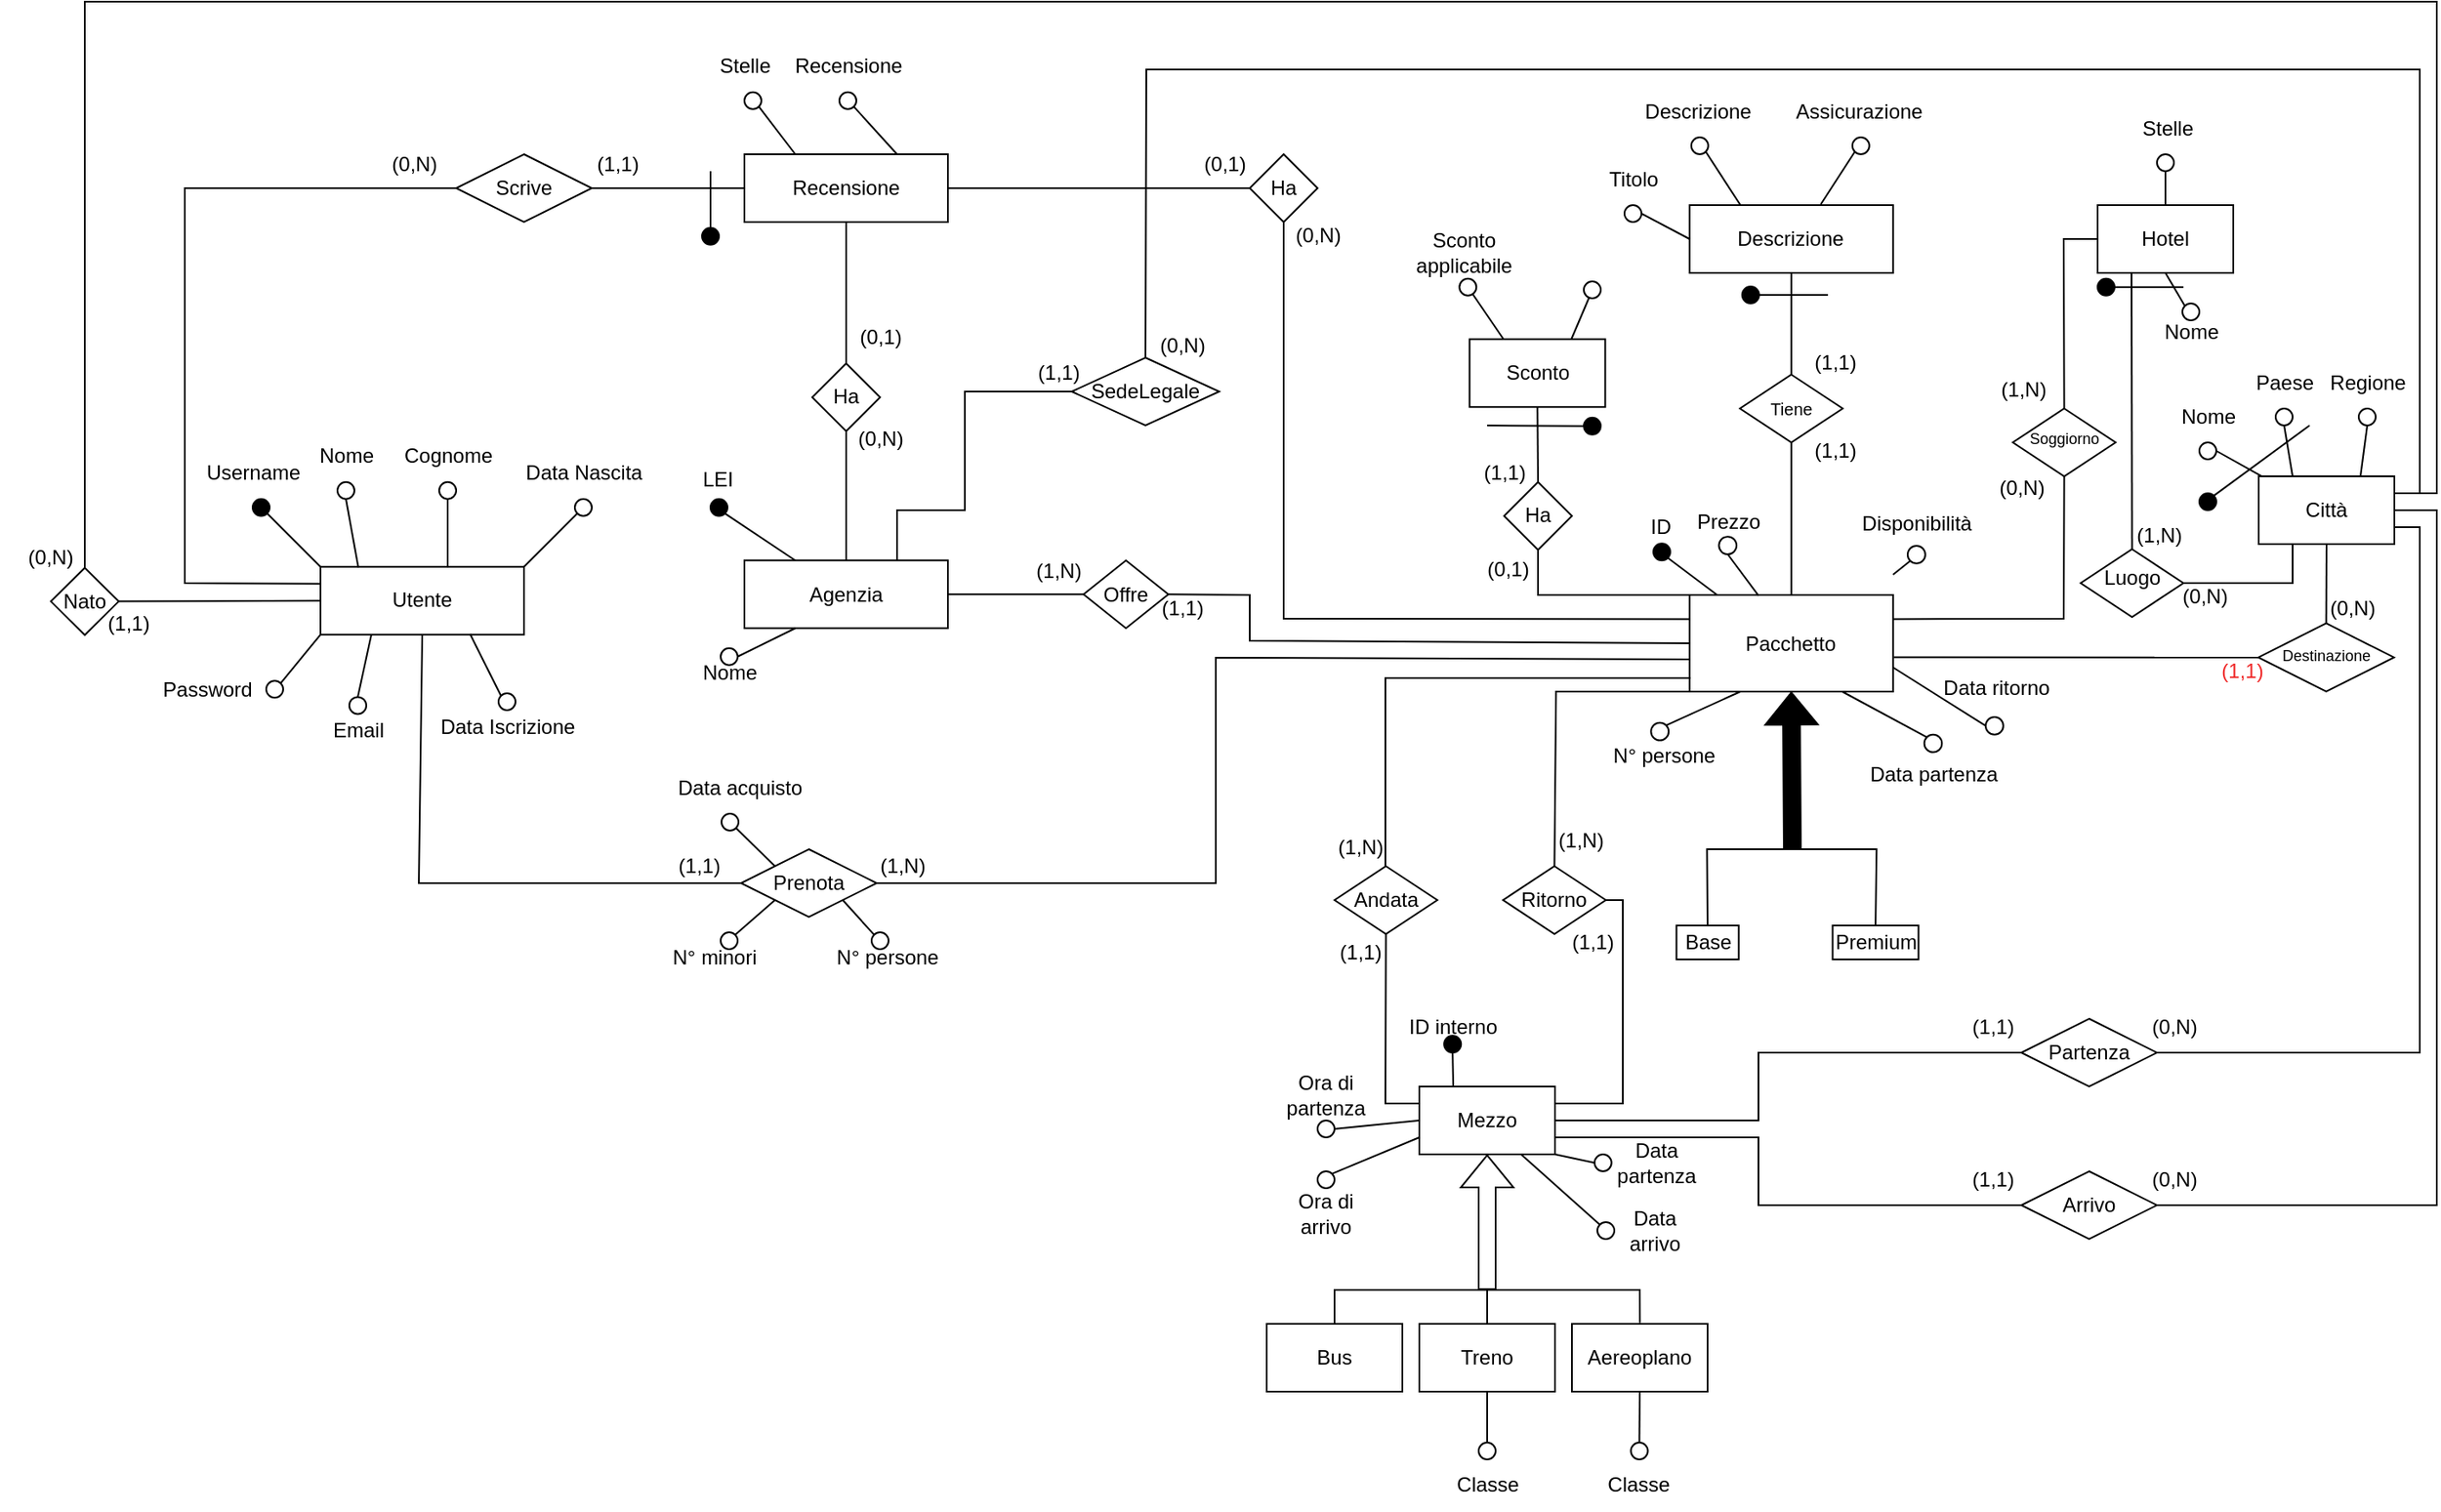 <mxfile version="21.2.8" type="device">
  <diagram name="Pagina-1" id="XnK0lcYDc5IUlMdxf0PO">
    <mxGraphModel dx="1527" dy="426" grid="1" gridSize="10" guides="1" tooltips="1" connect="1" arrows="1" fold="1" page="1" pageScale="1" pageWidth="827" pageHeight="1169" math="0" shadow="0">
      <root>
        <mxCell id="0" />
        <mxCell id="1" parent="0" />
        <mxCell id="iDGBPSTXVyDFNnfygIKq-98" value="(1,N)" style="text;html=1;align=center;verticalAlign=middle;resizable=0;points=[];autosize=1;strokeColor=none;fillColor=none;" parent="1" vertex="1">
          <mxGeometry x="20.0" y="524" width="50" height="30" as="geometry" />
        </mxCell>
        <mxCell id="2xYNTSdYT9VJO8_f8z8V-105" value="ID interno&lt;br&gt;" style="text;html=1;strokeColor=none;fillColor=none;align=center;verticalAlign=middle;whiteSpace=wrap;rounded=0;" parent="1" vertex="1">
          <mxGeometry x="69.62" y="630" width="60" height="30" as="geometry" />
        </mxCell>
        <mxCell id="iDGBPSTXVyDFNnfygIKq-2" value="Pacchetto" style="rounded=0;whiteSpace=wrap;html=1;" parent="1" vertex="1">
          <mxGeometry x="239.38" y="390" width="120" height="57" as="geometry" />
        </mxCell>
        <mxCell id="iDGBPSTXVyDFNnfygIKq-3" value="&lt;div align=&quot;center&quot;&gt;&lt;font style=&quot;font-size: 10px;&quot;&gt;Tiene&lt;/font&gt;&lt;/div&gt;" style="rhombus;whiteSpace=wrap;html=1;align=center;" parent="1" vertex="1">
          <mxGeometry x="269.07" y="260" width="60.62" height="40" as="geometry" />
        </mxCell>
        <mxCell id="iDGBPSTXVyDFNnfygIKq-4" value="Descrizione" style="rounded=0;whiteSpace=wrap;html=1;" parent="1" vertex="1">
          <mxGeometry x="239.38" y="160" width="120" height="40" as="geometry" />
        </mxCell>
        <mxCell id="iDGBPSTXVyDFNnfygIKq-5" value="" style="endArrow=none;html=1;rounded=0;entryX=0.5;entryY=1;entryDx=0;entryDy=0;" parent="1" source="iDGBPSTXVyDFNnfygIKq-3" target="iDGBPSTXVyDFNnfygIKq-4" edge="1">
          <mxGeometry width="50" height="50" relative="1" as="geometry">
            <mxPoint x="390" y="350" as="sourcePoint" />
            <mxPoint x="440" y="300" as="targetPoint" />
          </mxGeometry>
        </mxCell>
        <mxCell id="iDGBPSTXVyDFNnfygIKq-6" value="" style="endArrow=none;html=1;rounded=0;entryX=0.5;entryY=1;entryDx=0;entryDy=0;" parent="1" source="iDGBPSTXVyDFNnfygIKq-2" target="iDGBPSTXVyDFNnfygIKq-3" edge="1">
          <mxGeometry width="50" height="50" relative="1" as="geometry">
            <mxPoint x="297.17" y="408" as="sourcePoint" />
            <mxPoint x="296.66" y="348" as="targetPoint" />
          </mxGeometry>
        </mxCell>
        <mxCell id="iDGBPSTXVyDFNnfygIKq-7" value="(1,1)" style="text;html=1;align=center;verticalAlign=middle;resizable=0;points=[];autosize=1;strokeColor=none;fillColor=none;" parent="1" vertex="1">
          <mxGeometry x="300" y="238" width="50" height="30" as="geometry" />
        </mxCell>
        <mxCell id="iDGBPSTXVyDFNnfygIKq-8" value="(1,1)" style="text;html=1;align=center;verticalAlign=middle;resizable=0;points=[];autosize=1;strokeColor=none;fillColor=none;" parent="1" vertex="1">
          <mxGeometry x="300" y="290" width="50" height="30" as="geometry" />
        </mxCell>
        <mxCell id="iDGBPSTXVyDFNnfygIKq-9" value="" style="ellipse;whiteSpace=wrap;html=1;aspect=fixed;" parent="1" vertex="1">
          <mxGeometry x="201" y="160" width="10" height="10" as="geometry" />
        </mxCell>
        <mxCell id="iDGBPSTXVyDFNnfygIKq-10" value="&lt;div&gt;Titolo&lt;/div&gt;" style="text;html=1;align=center;verticalAlign=middle;resizable=0;points=[];autosize=1;strokeColor=none;fillColor=none;" parent="1" vertex="1">
          <mxGeometry x="181" y="130" width="50" height="30" as="geometry" />
        </mxCell>
        <mxCell id="iDGBPSTXVyDFNnfygIKq-11" value="" style="endArrow=none;html=1;rounded=0;entryX=1;entryY=0.5;entryDx=0;entryDy=0;exitX=0;exitY=0.5;exitDx=0;exitDy=0;" parent="1" source="iDGBPSTXVyDFNnfygIKq-4" target="iDGBPSTXVyDFNnfygIKq-9" edge="1">
          <mxGeometry width="50" height="50" relative="1" as="geometry">
            <mxPoint x="311" y="350" as="sourcePoint" />
            <mxPoint x="361" y="300" as="targetPoint" />
          </mxGeometry>
        </mxCell>
        <mxCell id="iDGBPSTXVyDFNnfygIKq-13" value="" style="endArrow=none;html=1;rounded=0;exitX=0.25;exitY=0;exitDx=0;exitDy=0;entryX=1;entryY=1;entryDx=0;entryDy=0;" parent="1" source="iDGBPSTXVyDFNnfygIKq-4" target="iDGBPSTXVyDFNnfygIKq-17" edge="1">
          <mxGeometry width="50" height="50" relative="1" as="geometry">
            <mxPoint x="310" y="150" as="sourcePoint" />
            <mxPoint x="271" y="120" as="targetPoint" />
          </mxGeometry>
        </mxCell>
        <mxCell id="iDGBPSTXVyDFNnfygIKq-17" value="" style="ellipse;whiteSpace=wrap;html=1;aspect=fixed;" parent="1" vertex="1">
          <mxGeometry x="240.38" y="120" width="10" height="10" as="geometry" />
        </mxCell>
        <mxCell id="iDGBPSTXVyDFNnfygIKq-19" value="Descrizione" style="text;html=1;align=center;verticalAlign=middle;resizable=0;points=[];autosize=1;strokeColor=none;fillColor=none;" parent="1" vertex="1">
          <mxGeometry x="199.38" y="90" width="90" height="30" as="geometry" />
        </mxCell>
        <mxCell id="iDGBPSTXVyDFNnfygIKq-21" value="" style="ellipse;whiteSpace=wrap;html=1;" parent="1" vertex="1">
          <mxGeometry x="335.38" y="120" width="10" height="10" as="geometry" />
        </mxCell>
        <mxCell id="iDGBPSTXVyDFNnfygIKq-22" value="Assicurazione" style="text;html=1;align=center;verticalAlign=middle;resizable=0;points=[];autosize=1;strokeColor=none;fillColor=none;" parent="1" vertex="1">
          <mxGeometry x="289.38" y="90" width="100" height="30" as="geometry" />
        </mxCell>
        <mxCell id="iDGBPSTXVyDFNnfygIKq-23" value="" style="endArrow=none;html=1;rounded=0;entryX=0;entryY=1;entryDx=0;entryDy=0;exitX=0.645;exitY=-0.013;exitDx=0;exitDy=0;exitPerimeter=0;" parent="1" source="iDGBPSTXVyDFNnfygIKq-4" target="iDGBPSTXVyDFNnfygIKq-21" edge="1">
          <mxGeometry width="50" height="50" relative="1" as="geometry">
            <mxPoint x="271" y="180" as="sourcePoint" />
            <mxPoint x="321" y="130" as="targetPoint" />
          </mxGeometry>
        </mxCell>
        <mxCell id="iDGBPSTXVyDFNnfygIKq-24" value="" style="ellipse;whiteSpace=wrap;html=1;aspect=fixed;fillColor=#000000;" parent="1" vertex="1">
          <mxGeometry x="270.38" y="208" width="10" height="10" as="geometry" />
        </mxCell>
        <mxCell id="iDGBPSTXVyDFNnfygIKq-29" value="" style="endArrow=none;html=1;rounded=0;exitX=1;exitY=0.5;exitDx=0;exitDy=0;" parent="1" source="iDGBPSTXVyDFNnfygIKq-24" edge="1">
          <mxGeometry width="50" height="50" relative="1" as="geometry">
            <mxPoint x="261" y="260" as="sourcePoint" />
            <mxPoint x="321" y="213" as="targetPoint" />
          </mxGeometry>
        </mxCell>
        <mxCell id="iDGBPSTXVyDFNnfygIKq-30" value="" style="ellipse;whiteSpace=wrap;html=1;aspect=fixed;fillColor=#000000;" parent="1" vertex="1">
          <mxGeometry x="218" y="359.62" width="10" height="10" as="geometry" />
        </mxCell>
        <mxCell id="iDGBPSTXVyDFNnfygIKq-31" value="" style="endArrow=none;html=1;rounded=0;entryX=1;entryY=1;entryDx=0;entryDy=0;exitX=0.137;exitY=0.002;exitDx=0;exitDy=0;exitPerimeter=0;" parent="1" source="iDGBPSTXVyDFNnfygIKq-2" target="iDGBPSTXVyDFNnfygIKq-30" edge="1">
          <mxGeometry width="50" height="50" relative="1" as="geometry">
            <mxPoint x="256.66" y="378.285" as="sourcePoint" />
            <mxPoint x="306.66" y="346" as="targetPoint" />
          </mxGeometry>
        </mxCell>
        <mxCell id="iDGBPSTXVyDFNnfygIKq-32" value="ID" style="text;html=1;align=center;verticalAlign=middle;resizable=0;points=[];autosize=1;strokeColor=none;fillColor=none;" parent="1" vertex="1">
          <mxGeometry x="202" y="334.62" width="40" height="30" as="geometry" />
        </mxCell>
        <mxCell id="iDGBPSTXVyDFNnfygIKq-33" value="" style="ellipse;whiteSpace=wrap;html=1;aspect=fixed;fillColor=none;" parent="1" vertex="1">
          <mxGeometry x="368" y="361" width="10.38" height="10.38" as="geometry" />
        </mxCell>
        <mxCell id="iDGBPSTXVyDFNnfygIKq-34" value="" style="endArrow=none;html=1;rounded=0;entryX=0;entryY=1;entryDx=0;entryDy=0;exitX=1;exitY=0;exitDx=0;exitDy=0;" parent="1" target="iDGBPSTXVyDFNnfygIKq-33" edge="1">
          <mxGeometry width="50" height="50" relative="1" as="geometry">
            <mxPoint x="359.38" y="378" as="sourcePoint" />
            <mxPoint x="471.66" y="349" as="targetPoint" />
          </mxGeometry>
        </mxCell>
        <mxCell id="iDGBPSTXVyDFNnfygIKq-35" value="Prezzo" style="text;html=1;align=center;verticalAlign=middle;resizable=0;points=[];autosize=1;strokeColor=none;fillColor=none;" parent="1" vertex="1">
          <mxGeometry x="234.38" y="333.62" width="55" height="26" as="geometry" />
        </mxCell>
        <mxCell id="iDGBPSTXVyDFNnfygIKq-36" value="" style="ellipse;whiteSpace=wrap;html=1;aspect=fixed;fillColor=none;" parent="1" vertex="1">
          <mxGeometry x="256.69" y="355.62" width="10.38" height="10.38" as="geometry" />
        </mxCell>
        <mxCell id="iDGBPSTXVyDFNnfygIKq-37" value="" style="endArrow=none;html=1;rounded=0;entryX=0.5;entryY=1;entryDx=0;entryDy=0;exitX=0.339;exitY=0.008;exitDx=0;exitDy=0;exitPerimeter=0;" parent="1" source="iDGBPSTXVyDFNnfygIKq-2" target="iDGBPSTXVyDFNnfygIKq-36" edge="1">
          <mxGeometry width="50" height="50" relative="1" as="geometry">
            <mxPoint x="269.38" y="378" as="sourcePoint" />
            <mxPoint x="436.35" y="342" as="targetPoint" />
          </mxGeometry>
        </mxCell>
        <mxCell id="iDGBPSTXVyDFNnfygIKq-39" value="Disponibilità" style="text;html=1;align=center;verticalAlign=middle;resizable=0;points=[];autosize=1;strokeColor=none;fillColor=none;" parent="1" vertex="1">
          <mxGeometry x="331.69" y="335" width="83" height="26" as="geometry" />
        </mxCell>
        <mxCell id="iDGBPSTXVyDFNnfygIKq-42" value="" style="ellipse;whiteSpace=wrap;html=1;aspect=fixed;fillColor=none;" parent="1" vertex="1">
          <mxGeometry x="377.81" y="472.38" width="10.38" height="10.38" as="geometry" />
        </mxCell>
        <mxCell id="iDGBPSTXVyDFNnfygIKq-43" value="" style="endArrow=none;html=1;rounded=0;entryX=0;entryY=0;entryDx=0;entryDy=0;exitX=0.75;exitY=1;exitDx=0;exitDy=0;" parent="1" source="iDGBPSTXVyDFNnfygIKq-2" target="iDGBPSTXVyDFNnfygIKq-42" edge="1">
          <mxGeometry width="50" height="50" relative="1" as="geometry">
            <mxPoint x="371.69" y="507" as="sourcePoint" />
            <mxPoint x="484.35" y="461" as="targetPoint" />
          </mxGeometry>
        </mxCell>
        <mxCell id="iDGBPSTXVyDFNnfygIKq-44" value="Data partenza" style="text;html=1;align=center;verticalAlign=middle;resizable=0;points=[];autosize=1;strokeColor=none;fillColor=none;" parent="1" vertex="1">
          <mxGeometry x="336.0" y="482.76" width="94" height="26" as="geometry" />
        </mxCell>
        <mxCell id="iDGBPSTXVyDFNnfygIKq-45" value="" style="ellipse;whiteSpace=wrap;html=1;aspect=fixed;fillColor=none;" parent="1" vertex="1">
          <mxGeometry x="414" y="462" width="10.38" height="10.38" as="geometry" />
        </mxCell>
        <mxCell id="iDGBPSTXVyDFNnfygIKq-46" value="" style="endArrow=none;html=1;rounded=0;entryX=0;entryY=0.5;entryDx=0;entryDy=0;exitX=1;exitY=0.75;exitDx=0;exitDy=0;" parent="1" source="iDGBPSTXVyDFNnfygIKq-2" target="iDGBPSTXVyDFNnfygIKq-45" edge="1">
          <mxGeometry width="50" height="50" relative="1" as="geometry">
            <mxPoint x="384.19" y="410.62" as="sourcePoint" />
            <mxPoint x="539.54" y="424.62" as="targetPoint" />
          </mxGeometry>
        </mxCell>
        <mxCell id="iDGBPSTXVyDFNnfygIKq-47" value="Data ritorno" style="text;html=1;align=center;verticalAlign=middle;resizable=0;points=[];autosize=1;strokeColor=none;fillColor=none;" parent="1" vertex="1">
          <mxGeometry x="379.19" y="432" width="81" height="26" as="geometry" />
        </mxCell>
        <mxCell id="iDGBPSTXVyDFNnfygIKq-48" value="&lt;div style=&quot;line-height: 0%; font-size: 9px;&quot; align=&quot;center&quot;&gt;Destinazione&lt;/div&gt;&lt;div style=&quot;font-size: 9px;&quot; align=&quot;center&quot;&gt;&lt;br style=&quot;font-size: 9px;&quot;&gt;&lt;/div&gt;" style="rhombus;whiteSpace=wrap;html=1;align=center;spacingTop=8;fontSize=9;" parent="1" vertex="1">
          <mxGeometry x="574.81" y="406.69" width="80" height="40.31" as="geometry" />
        </mxCell>
        <mxCell id="iDGBPSTXVyDFNnfygIKq-49" value="" style="endArrow=none;html=1;rounded=0;exitX=1.003;exitY=0.645;exitDx=0;exitDy=0;entryX=0;entryY=0.5;entryDx=0;entryDy=0;exitPerimeter=0;" parent="1" source="iDGBPSTXVyDFNnfygIKq-2" target="iDGBPSTXVyDFNnfygIKq-48" edge="1">
          <mxGeometry width="50" height="50" relative="1" as="geometry">
            <mxPoint x="440" y="400" as="sourcePoint" />
            <mxPoint x="490" y="350" as="targetPoint" />
          </mxGeometry>
        </mxCell>
        <mxCell id="iDGBPSTXVyDFNnfygIKq-50" value="Città" style="rounded=0;whiteSpace=wrap;html=1;" parent="1" vertex="1">
          <mxGeometry x="575" y="320" width="80" height="40" as="geometry" />
        </mxCell>
        <mxCell id="iDGBPSTXVyDFNnfygIKq-51" value="" style="endArrow=none;html=1;rounded=0;exitX=0.5;exitY=0;exitDx=0;exitDy=0;entryX=0.5;entryY=1;entryDx=0;entryDy=0;" parent="1" source="iDGBPSTXVyDFNnfygIKq-48" target="iDGBPSTXVyDFNnfygIKq-50" edge="1">
          <mxGeometry width="50" height="50" relative="1" as="geometry">
            <mxPoint x="494.81" y="340" as="sourcePoint" />
            <mxPoint x="544.81" y="290" as="targetPoint" />
          </mxGeometry>
        </mxCell>
        <mxCell id="iDGBPSTXVyDFNnfygIKq-52" value="&lt;font color=&quot;#ef2929&quot;&gt;(1,1)&lt;/font&gt;" style="text;html=1;align=center;verticalAlign=middle;resizable=0;points=[];autosize=1;strokeColor=none;fillColor=none;" parent="1" vertex="1">
          <mxGeometry x="540" y="420" width="50" height="30" as="geometry" />
        </mxCell>
        <mxCell id="iDGBPSTXVyDFNnfygIKq-53" value="(0,N)" style="text;html=1;align=center;verticalAlign=middle;resizable=0;points=[];autosize=1;strokeColor=none;fillColor=none;" parent="1" vertex="1">
          <mxGeometry x="604.81" y="383.38" width="50" height="30" as="geometry" />
        </mxCell>
        <mxCell id="iDGBPSTXVyDFNnfygIKq-54" value="" style="ellipse;whiteSpace=wrap;html=1;aspect=fixed;" parent="1" vertex="1">
          <mxGeometry x="540" y="300" width="10" height="10" as="geometry" />
        </mxCell>
        <mxCell id="iDGBPSTXVyDFNnfygIKq-55" value="Nome" style="text;html=1;align=center;verticalAlign=middle;resizable=0;points=[];autosize=1;strokeColor=none;fillColor=none;" parent="1" vertex="1">
          <mxGeometry x="514.81" y="270" width="60" height="30" as="geometry" />
        </mxCell>
        <mxCell id="iDGBPSTXVyDFNnfygIKq-56" value="" style="endArrow=none;html=1;rounded=0;exitX=0.027;exitY=0.006;exitDx=0;exitDy=0;exitPerimeter=0;entryX=1;entryY=0.5;entryDx=0;entryDy=0;" parent="1" source="iDGBPSTXVyDFNnfygIKq-50" target="iDGBPSTXVyDFNnfygIKq-54" edge="1">
          <mxGeometry width="50" height="50" relative="1" as="geometry">
            <mxPoint x="495" y="340" as="sourcePoint" />
            <mxPoint x="545" y="290" as="targetPoint" />
          </mxGeometry>
        </mxCell>
        <mxCell id="iDGBPSTXVyDFNnfygIKq-60" value="" style="ellipse;whiteSpace=wrap;html=1;aspect=fixed;" parent="1" vertex="1">
          <mxGeometry x="585" y="280" width="10" height="10" as="geometry" />
        </mxCell>
        <mxCell id="iDGBPSTXVyDFNnfygIKq-61" value="" style="endArrow=none;html=1;rounded=0;entryX=0.5;entryY=1;entryDx=0;entryDy=0;exitX=0.25;exitY=0;exitDx=0;exitDy=0;" parent="1" source="iDGBPSTXVyDFNnfygIKq-50" target="iDGBPSTXVyDFNnfygIKq-60" edge="1">
          <mxGeometry width="50" height="50" relative="1" as="geometry">
            <mxPoint x="495" y="340" as="sourcePoint" />
            <mxPoint x="545" y="290" as="targetPoint" />
          </mxGeometry>
        </mxCell>
        <mxCell id="iDGBPSTXVyDFNnfygIKq-62" value="Paese" style="text;html=1;align=center;verticalAlign=middle;resizable=0;points=[];autosize=1;strokeColor=none;fillColor=none;" parent="1" vertex="1">
          <mxGeometry x="560" y="250" width="60" height="30" as="geometry" />
        </mxCell>
        <mxCell id="iDGBPSTXVyDFNnfygIKq-63" value="" style="ellipse;whiteSpace=wrap;html=1;aspect=fixed;" parent="1" vertex="1">
          <mxGeometry x="634" y="280" width="10" height="10" as="geometry" />
        </mxCell>
        <mxCell id="iDGBPSTXVyDFNnfygIKq-64" value="" style="endArrow=none;html=1;rounded=0;entryX=0.5;entryY=1;entryDx=0;entryDy=0;exitX=0.75;exitY=0;exitDx=0;exitDy=0;" parent="1" source="iDGBPSTXVyDFNnfygIKq-50" target="iDGBPSTXVyDFNnfygIKq-63" edge="1">
          <mxGeometry width="50" height="50" relative="1" as="geometry">
            <mxPoint x="640" y="320" as="sourcePoint" />
            <mxPoint x="590" y="290" as="targetPoint" />
          </mxGeometry>
        </mxCell>
        <mxCell id="iDGBPSTXVyDFNnfygIKq-65" value="Regione" style="text;html=1;align=center;verticalAlign=middle;resizable=0;points=[];autosize=1;strokeColor=none;fillColor=none;" parent="1" vertex="1">
          <mxGeometry x="604" y="250" width="70" height="30" as="geometry" />
        </mxCell>
        <mxCell id="iDGBPSTXVyDFNnfygIKq-66" value="" style="endArrow=none;html=1;rounded=0;exitX=1;exitY=0;exitDx=0;exitDy=0;" parent="1" source="iDGBPSTXVyDFNnfygIKq-67" edge="1">
          <mxGeometry width="50" height="50" relative="1" as="geometry">
            <mxPoint x="535" y="330" as="sourcePoint" />
            <mxPoint x="605" y="290" as="targetPoint" />
          </mxGeometry>
        </mxCell>
        <mxCell id="iDGBPSTXVyDFNnfygIKq-67" value="" style="ellipse;whiteSpace=wrap;html=1;aspect=fixed;fillColor=#000000;" parent="1" vertex="1">
          <mxGeometry x="540" y="330" width="10" height="10" as="geometry" />
        </mxCell>
        <mxCell id="iDGBPSTXVyDFNnfygIKq-70" value="&lt;font style=&quot;font-size: 9px;&quot;&gt;Soggiorno&lt;/font&gt;" style="rhombus;whiteSpace=wrap;html=1;spacingBottom=6;" parent="1" vertex="1">
          <mxGeometry x="430" y="280" width="60.62" height="40" as="geometry" />
        </mxCell>
        <mxCell id="iDGBPSTXVyDFNnfygIKq-71" value="" style="endArrow=none;html=1;rounded=0;exitX=1;exitY=0.25;exitDx=0;exitDy=0;entryX=0.5;entryY=1;entryDx=0;entryDy=0;" parent="1" source="iDGBPSTXVyDFNnfygIKq-2" target="iDGBPSTXVyDFNnfygIKq-70" edge="1">
          <mxGeometry width="50" height="50" relative="1" as="geometry">
            <mxPoint x="370" y="390" as="sourcePoint" />
            <mxPoint x="420" y="340" as="targetPoint" />
            <Array as="points">
              <mxPoint x="460" y="404" />
            </Array>
          </mxGeometry>
        </mxCell>
        <mxCell id="iDGBPSTXVyDFNnfygIKq-72" value="Hotel" style="rounded=0;whiteSpace=wrap;html=1;" parent="1" vertex="1">
          <mxGeometry x="480" y="160" width="80" height="40" as="geometry" />
        </mxCell>
        <mxCell id="iDGBPSTXVyDFNnfygIKq-73" value="" style="endArrow=none;html=1;rounded=0;entryX=0.5;entryY=0;entryDx=0;entryDy=0;exitX=0;exitY=0.5;exitDx=0;exitDy=0;" parent="1" source="iDGBPSTXVyDFNnfygIKq-72" target="iDGBPSTXVyDFNnfygIKq-70" edge="1">
          <mxGeometry width="50" height="50" relative="1" as="geometry">
            <mxPoint x="394.19" y="320" as="sourcePoint" />
            <mxPoint x="444.19" y="270" as="targetPoint" />
            <Array as="points">
              <mxPoint x="460" y="180" />
            </Array>
          </mxGeometry>
        </mxCell>
        <mxCell id="iDGBPSTXVyDFNnfygIKq-74" value="" style="endArrow=none;html=1;rounded=0;entryX=0.25;entryY=1;entryDx=0;entryDy=0;exitX=0.5;exitY=0;exitDx=0;exitDy=0;" parent="1" source="iDGBPSTXVyDFNnfygIKq-75" target="iDGBPSTXVyDFNnfygIKq-72" edge="1">
          <mxGeometry width="50" height="50" relative="1" as="geometry">
            <mxPoint x="500" y="370" as="sourcePoint" />
            <mxPoint x="600" y="250" as="targetPoint" />
          </mxGeometry>
        </mxCell>
        <mxCell id="iDGBPSTXVyDFNnfygIKq-75" value="Luogo" style="rhombus;whiteSpace=wrap;html=1;spacingBottom=6;" parent="1" vertex="1">
          <mxGeometry x="470" y="363" width="60.62" height="40" as="geometry" />
        </mxCell>
        <mxCell id="iDGBPSTXVyDFNnfygIKq-77" value="" style="endArrow=none;html=1;rounded=0;entryX=0.25;entryY=1;entryDx=0;entryDy=0;exitX=1;exitY=0.5;exitDx=0;exitDy=0;" parent="1" source="iDGBPSTXVyDFNnfygIKq-75" target="iDGBPSTXVyDFNnfygIKq-50" edge="1">
          <mxGeometry width="50" height="50" relative="1" as="geometry">
            <mxPoint x="550" y="300" as="sourcePoint" />
            <mxPoint x="600" y="250" as="targetPoint" />
            <Array as="points">
              <mxPoint x="595" y="383" />
            </Array>
          </mxGeometry>
        </mxCell>
        <mxCell id="iDGBPSTXVyDFNnfygIKq-78" value="(0,N)" style="text;html=1;align=center;verticalAlign=middle;resizable=0;points=[];autosize=1;strokeColor=none;fillColor=none;" parent="1" vertex="1">
          <mxGeometry x="410" y="311.62" width="50" height="30" as="geometry" />
        </mxCell>
        <mxCell id="iDGBPSTXVyDFNnfygIKq-79" value="&lt;div&gt;(1,N)&lt;/div&gt;" style="text;html=1;align=center;verticalAlign=middle;resizable=0;points=[];autosize=1;strokeColor=none;fillColor=none;" parent="1" vertex="1">
          <mxGeometry x="411.19" y="254" width="50" height="30" as="geometry" />
        </mxCell>
        <mxCell id="iDGBPSTXVyDFNnfygIKq-80" value="&lt;div&gt;(1,N)&lt;/div&gt;" style="text;html=1;align=center;verticalAlign=middle;resizable=0;points=[];autosize=1;strokeColor=none;fillColor=none;" parent="1" vertex="1">
          <mxGeometry x="490.62" y="339.62" width="50" height="30" as="geometry" />
        </mxCell>
        <mxCell id="iDGBPSTXVyDFNnfygIKq-81" value="(0,N)" style="text;html=1;align=center;verticalAlign=middle;resizable=0;points=[];autosize=1;strokeColor=none;fillColor=none;" parent="1" vertex="1">
          <mxGeometry x="518" y="376" width="50" height="30" as="geometry" />
        </mxCell>
        <mxCell id="iDGBPSTXVyDFNnfygIKq-82" value="" style="endArrow=none;html=1;rounded=0;entryX=0.5;entryY=1;entryDx=0;entryDy=0;exitX=0;exitY=0;exitDx=0;exitDy=0;" parent="1" source="iDGBPSTXVyDFNnfygIKq-83" target="iDGBPSTXVyDFNnfygIKq-72" edge="1">
          <mxGeometry width="50" height="50" relative="1" as="geometry">
            <mxPoint x="560" y="210" as="sourcePoint" />
            <mxPoint x="555" y="280.0" as="targetPoint" />
          </mxGeometry>
        </mxCell>
        <mxCell id="iDGBPSTXVyDFNnfygIKq-83" value="" style="ellipse;whiteSpace=wrap;html=1;" parent="1" vertex="1">
          <mxGeometry x="530" y="218" width="10" height="10" as="geometry" />
        </mxCell>
        <mxCell id="iDGBPSTXVyDFNnfygIKq-84" value="Nome" style="text;html=1;align=center;verticalAlign=middle;resizable=0;points=[];autosize=1;strokeColor=none;fillColor=none;" parent="1" vertex="1">
          <mxGeometry x="505" y="220" width="60" height="30" as="geometry" />
        </mxCell>
        <mxCell id="iDGBPSTXVyDFNnfygIKq-85" value="" style="endArrow=none;html=1;rounded=0;exitX=0.5;exitY=0;exitDx=0;exitDy=0;" parent="1" source="iDGBPSTXVyDFNnfygIKq-72" target="iDGBPSTXVyDFNnfygIKq-86" edge="1">
          <mxGeometry width="50" height="50" relative="1" as="geometry">
            <mxPoint x="510" y="240" as="sourcePoint" />
            <mxPoint x="510" y="130" as="targetPoint" />
          </mxGeometry>
        </mxCell>
        <mxCell id="iDGBPSTXVyDFNnfygIKq-86" value="" style="ellipse;whiteSpace=wrap;html=1;aspect=fixed;" parent="1" vertex="1">
          <mxGeometry x="515" y="130" width="10" height="10" as="geometry" />
        </mxCell>
        <mxCell id="iDGBPSTXVyDFNnfygIKq-88" value="Stelle" style="text;html=1;align=center;verticalAlign=middle;resizable=0;points=[];autosize=1;strokeColor=none;fillColor=none;" parent="1" vertex="1">
          <mxGeometry x="495.62" y="100" width="50" height="30" as="geometry" />
        </mxCell>
        <mxCell id="iDGBPSTXVyDFNnfygIKq-89" value="Andata" style="rhombus;whiteSpace=wrap;html=1;" parent="1" vertex="1">
          <mxGeometry x="30.0" y="550" width="60.62" height="40" as="geometry" />
        </mxCell>
        <mxCell id="iDGBPSTXVyDFNnfygIKq-91" value="&lt;div&gt;Ritorno&lt;/div&gt;" style="rhombus;whiteSpace=wrap;html=1;" parent="1" vertex="1">
          <mxGeometry x="129.38" y="550" width="60.62" height="40" as="geometry" />
        </mxCell>
        <mxCell id="iDGBPSTXVyDFNnfygIKq-92" value="" style="endArrow=none;html=1;rounded=0;" parent="1" edge="1">
          <mxGeometry width="50" height="50" relative="1" as="geometry">
            <mxPoint x="60" y="550" as="sourcePoint" />
            <mxPoint x="240" y="439" as="targetPoint" />
            <Array as="points">
              <mxPoint x="60" y="439" />
            </Array>
          </mxGeometry>
        </mxCell>
        <mxCell id="iDGBPSTXVyDFNnfygIKq-93" value="" style="endArrow=none;html=1;rounded=0;entryX=0;entryY=1;entryDx=0;entryDy=0;exitX=0.5;exitY=0;exitDx=0;exitDy=0;" parent="1" source="iDGBPSTXVyDFNnfygIKq-91" target="iDGBPSTXVyDFNnfygIKq-2" edge="1">
          <mxGeometry width="50" height="50" relative="1" as="geometry">
            <mxPoint x="160" y="600" as="sourcePoint" />
            <mxPoint x="190.0" y="447" as="targetPoint" />
            <Array as="points">
              <mxPoint x="160.62" y="447" />
            </Array>
          </mxGeometry>
        </mxCell>
        <mxCell id="iDGBPSTXVyDFNnfygIKq-94" value="" style="endArrow=none;html=1;rounded=0;entryX=0.5;entryY=1;entryDx=0;entryDy=0;exitX=0;exitY=0.25;exitDx=0;exitDy=0;" parent="1" source="iDGBPSTXVyDFNnfygIKq-95" target="iDGBPSTXVyDFNnfygIKq-89" edge="1">
          <mxGeometry width="50" height="50" relative="1" as="geometry">
            <mxPoint x="130.62" y="640" as="sourcePoint" />
            <mxPoint x="150.62" y="580" as="targetPoint" />
            <Array as="points">
              <mxPoint x="60" y="690" />
            </Array>
          </mxGeometry>
        </mxCell>
        <mxCell id="iDGBPSTXVyDFNnfygIKq-95" value="Mezzo" style="rounded=0;whiteSpace=wrap;html=1;" parent="1" vertex="1">
          <mxGeometry x="80" y="680" width="80" height="40" as="geometry" />
        </mxCell>
        <mxCell id="iDGBPSTXVyDFNnfygIKq-96" value="" style="endArrow=none;html=1;rounded=0;entryX=1;entryY=0.5;entryDx=0;entryDy=0;exitX=1;exitY=0.25;exitDx=0;exitDy=0;" parent="1" source="iDGBPSTXVyDFNnfygIKq-95" target="iDGBPSTXVyDFNnfygIKq-91" edge="1">
          <mxGeometry width="50" height="50" relative="1" as="geometry">
            <mxPoint x="111.62" y="690" as="sourcePoint" />
            <mxPoint x="100.62" y="630" as="targetPoint" />
            <Array as="points">
              <mxPoint x="200" y="690" />
              <mxPoint x="200" y="570" />
            </Array>
          </mxGeometry>
        </mxCell>
        <mxCell id="iDGBPSTXVyDFNnfygIKq-99" value="(1,1)" style="text;html=1;align=center;verticalAlign=middle;resizable=0;points=[];autosize=1;strokeColor=none;fillColor=none;" parent="1" vertex="1">
          <mxGeometry x="20.0" y="586" width="50" height="30" as="geometry" />
        </mxCell>
        <mxCell id="iDGBPSTXVyDFNnfygIKq-100" value="(1,N)" style="text;html=1;align=center;verticalAlign=middle;resizable=0;points=[];autosize=1;strokeColor=none;fillColor=none;" parent="1" vertex="1">
          <mxGeometry x="150" y="520" width="50" height="30" as="geometry" />
        </mxCell>
        <mxCell id="iDGBPSTXVyDFNnfygIKq-101" value="(1,1)" style="text;html=1;align=center;verticalAlign=middle;resizable=0;points=[];autosize=1;strokeColor=none;fillColor=none;" parent="1" vertex="1">
          <mxGeometry x="157" y="580" width="50" height="30" as="geometry" />
        </mxCell>
        <mxCell id="iDGBPSTXVyDFNnfygIKq-102" value="" style="shape=flexArrow;endArrow=classic;html=1;rounded=0;entryX=0.5;entryY=1;entryDx=0;entryDy=0;fillColor=#000000;" parent="1" target="iDGBPSTXVyDFNnfygIKq-2" edge="1">
          <mxGeometry width="50" height="50" relative="1" as="geometry">
            <mxPoint x="300" y="540" as="sourcePoint" />
            <mxPoint x="320" y="560" as="targetPoint" />
          </mxGeometry>
        </mxCell>
        <mxCell id="iDGBPSTXVyDFNnfygIKq-103" value="" style="endArrow=none;html=1;rounded=0;entryX=0.5;entryY=0;entryDx=0;entryDy=0;exitX=0.5;exitY=0;exitDx=0;exitDy=0;" parent="1" source="iDGBPSTXVyDFNnfygIKq-106" target="iDGBPSTXVyDFNnfygIKq-107" edge="1">
          <mxGeometry width="50" height="50" relative="1" as="geometry">
            <mxPoint x="249.66" y="540" as="sourcePoint" />
            <mxPoint x="349.66" y="540" as="targetPoint" />
            <Array as="points">
              <mxPoint x="249.66" y="540" />
              <mxPoint x="349.66" y="540" />
            </Array>
          </mxGeometry>
        </mxCell>
        <mxCell id="iDGBPSTXVyDFNnfygIKq-106" value="Base" style="rounded=0;whiteSpace=wrap;html=1;" parent="1" vertex="1">
          <mxGeometry x="231.66" y="585" width="36.69" height="20" as="geometry" />
        </mxCell>
        <mxCell id="iDGBPSTXVyDFNnfygIKq-107" value="Premium" style="rounded=0;whiteSpace=wrap;html=1;" parent="1" vertex="1">
          <mxGeometry x="323.73" y="585" width="50.62" height="20" as="geometry" />
        </mxCell>
        <mxCell id="N57df3obNBDMimQM0vPs-1" value="" style="shape=flexArrow;endArrow=classic;html=1;rounded=0;entryX=0.5;entryY=1;entryDx=0;entryDy=0;" parent="1" target="iDGBPSTXVyDFNnfygIKq-95" edge="1">
          <mxGeometry width="50" height="50" relative="1" as="geometry">
            <mxPoint x="120" y="800" as="sourcePoint" />
            <mxPoint x="110" y="730" as="targetPoint" />
          </mxGeometry>
        </mxCell>
        <mxCell id="N57df3obNBDMimQM0vPs-2" value="" style="endArrow=none;html=1;rounded=0;exitX=0.5;exitY=0;exitDx=0;exitDy=0;entryX=0.501;entryY=-0.015;entryDx=0;entryDy=0;entryPerimeter=0;" parent="1" source="N57df3obNBDMimQM0vPs-3" target="N57df3obNBDMimQM0vPs-5" edge="1">
          <mxGeometry width="50" height="50" relative="1" as="geometry">
            <mxPoint x="40" y="800" as="sourcePoint" />
            <mxPoint x="240" y="800" as="targetPoint" />
            <Array as="points">
              <mxPoint x="30" y="800" />
              <mxPoint x="210" y="800" />
            </Array>
          </mxGeometry>
        </mxCell>
        <mxCell id="N57df3obNBDMimQM0vPs-3" value="Bus" style="rounded=0;whiteSpace=wrap;html=1;" parent="1" vertex="1">
          <mxGeometry x="-10" y="820" width="80" height="40" as="geometry" />
        </mxCell>
        <mxCell id="N57df3obNBDMimQM0vPs-4" value="Treno" style="rounded=0;whiteSpace=wrap;html=1;" parent="1" vertex="1">
          <mxGeometry x="80" y="820" width="80" height="40" as="geometry" />
        </mxCell>
        <mxCell id="N57df3obNBDMimQM0vPs-5" value="Aereoplano" style="rounded=0;whiteSpace=wrap;html=1;" parent="1" vertex="1">
          <mxGeometry x="170" y="820" width="80" height="40" as="geometry" />
        </mxCell>
        <mxCell id="N57df3obNBDMimQM0vPs-6" value="" style="endArrow=none;html=1;rounded=0;exitX=0.5;exitY=0;exitDx=0;exitDy=0;" parent="1" source="N57df3obNBDMimQM0vPs-4" edge="1">
          <mxGeometry width="50" height="50" relative="1" as="geometry">
            <mxPoint x="110" y="830" as="sourcePoint" />
            <mxPoint x="120" y="800" as="targetPoint" />
          </mxGeometry>
        </mxCell>
        <mxCell id="N57df3obNBDMimQM0vPs-8" value="Partenza" style="rhombus;whiteSpace=wrap;html=1;" parent="1" vertex="1">
          <mxGeometry x="435" y="640" width="80" height="40" as="geometry" />
        </mxCell>
        <mxCell id="N57df3obNBDMimQM0vPs-9" value="Arrivo" style="rhombus;whiteSpace=wrap;html=1;" parent="1" vertex="1">
          <mxGeometry x="435" y="730" width="80" height="40" as="geometry" />
        </mxCell>
        <mxCell id="N57df3obNBDMimQM0vPs-11" value="" style="endArrow=none;html=1;rounded=0;exitX=1;exitY=0.5;exitDx=0;exitDy=0;entryX=0;entryY=0.5;entryDx=0;entryDy=0;" parent="1" source="iDGBPSTXVyDFNnfygIKq-95" target="N57df3obNBDMimQM0vPs-8" edge="1">
          <mxGeometry width="50" height="50" relative="1" as="geometry">
            <mxPoint x="160" y="750" as="sourcePoint" />
            <mxPoint x="210" y="700" as="targetPoint" />
            <Array as="points">
              <mxPoint x="280" y="700" />
              <mxPoint x="280" y="660" />
            </Array>
          </mxGeometry>
        </mxCell>
        <mxCell id="N57df3obNBDMimQM0vPs-12" value="" style="endArrow=none;html=1;rounded=0;exitX=1;exitY=0.75;exitDx=0;exitDy=0;entryX=0;entryY=0.5;entryDx=0;entryDy=0;" parent="1" source="iDGBPSTXVyDFNnfygIKq-95" target="N57df3obNBDMimQM0vPs-9" edge="1">
          <mxGeometry width="50" height="50" relative="1" as="geometry">
            <mxPoint x="180" y="770" as="sourcePoint" />
            <mxPoint x="230" y="720" as="targetPoint" />
            <Array as="points">
              <mxPoint x="280" y="710" />
              <mxPoint x="280" y="750" />
            </Array>
          </mxGeometry>
        </mxCell>
        <mxCell id="N57df3obNBDMimQM0vPs-13" value="" style="endArrow=none;html=1;rounded=0;exitX=1;exitY=0.5;exitDx=0;exitDy=0;entryX=1;entryY=0.75;entryDx=0;entryDy=0;" parent="1" source="N57df3obNBDMimQM0vPs-8" target="iDGBPSTXVyDFNnfygIKq-50" edge="1">
          <mxGeometry width="50" height="50" relative="1" as="geometry">
            <mxPoint x="450" y="640" as="sourcePoint" />
            <mxPoint x="500" y="590" as="targetPoint" />
            <Array as="points">
              <mxPoint x="670" y="660" />
              <mxPoint x="670" y="350" />
            </Array>
          </mxGeometry>
        </mxCell>
        <mxCell id="N57df3obNBDMimQM0vPs-14" value="" style="endArrow=none;html=1;rounded=0;entryX=1;entryY=0.5;entryDx=0;entryDy=0;exitX=1;exitY=0.5;exitDx=0;exitDy=0;" parent="1" source="N57df3obNBDMimQM0vPs-9" target="iDGBPSTXVyDFNnfygIKq-50" edge="1">
          <mxGeometry width="50" height="50" relative="1" as="geometry">
            <mxPoint x="610" y="600" as="sourcePoint" />
            <mxPoint x="660" y="550" as="targetPoint" />
            <Array as="points">
              <mxPoint x="680" y="750" />
              <mxPoint x="680" y="340" />
            </Array>
          </mxGeometry>
        </mxCell>
        <mxCell id="N57df3obNBDMimQM0vPs-15" value="(1,1)" style="text;html=1;align=center;verticalAlign=middle;resizable=0;points=[];autosize=1;strokeColor=none;fillColor=none;" parent="1" vertex="1">
          <mxGeometry x="393.19" y="630" width="50" height="30" as="geometry" />
        </mxCell>
        <mxCell id="N57df3obNBDMimQM0vPs-16" value="(1,1)" style="text;html=1;align=center;verticalAlign=middle;resizable=0;points=[];autosize=1;strokeColor=none;fillColor=none;" parent="1" vertex="1">
          <mxGeometry x="393.19" y="720" width="50" height="30" as="geometry" />
        </mxCell>
        <mxCell id="N57df3obNBDMimQM0vPs-17" value="(0,N)" style="text;html=1;align=center;verticalAlign=middle;resizable=0;points=[];autosize=1;strokeColor=none;fillColor=none;" parent="1" vertex="1">
          <mxGeometry x="500" y="630" width="50" height="30" as="geometry" />
        </mxCell>
        <mxCell id="N57df3obNBDMimQM0vPs-18" value="(0,N)" style="text;html=1;align=center;verticalAlign=middle;resizable=0;points=[];autosize=1;strokeColor=none;fillColor=none;" parent="1" vertex="1">
          <mxGeometry x="500" y="720" width="50" height="30" as="geometry" />
        </mxCell>
        <mxCell id="N57df3obNBDMimQM0vPs-20" value="" style="ellipse;whiteSpace=wrap;html=1;" parent="1" vertex="1">
          <mxGeometry x="20" y="730" width="10" height="10" as="geometry" />
        </mxCell>
        <mxCell id="N57df3obNBDMimQM0vPs-21" value="" style="ellipse;whiteSpace=wrap;html=1;" parent="1" vertex="1">
          <mxGeometry x="20" y="700" width="10" height="10" as="geometry" />
        </mxCell>
        <mxCell id="N57df3obNBDMimQM0vPs-22" value="" style="endArrow=none;html=1;rounded=0;exitX=1;exitY=0.5;exitDx=0;exitDy=0;entryX=0;entryY=0.5;entryDx=0;entryDy=0;" parent="1" source="N57df3obNBDMimQM0vPs-21" target="iDGBPSTXVyDFNnfygIKq-95" edge="1">
          <mxGeometry width="50" height="50" relative="1" as="geometry">
            <mxPoint x="20" y="760" as="sourcePoint" />
            <mxPoint x="70" y="710" as="targetPoint" />
          </mxGeometry>
        </mxCell>
        <mxCell id="N57df3obNBDMimQM0vPs-23" value="" style="endArrow=none;html=1;rounded=0;exitX=1;exitY=0;exitDx=0;exitDy=0;entryX=0;entryY=0.75;entryDx=0;entryDy=0;" parent="1" source="N57df3obNBDMimQM0vPs-20" target="iDGBPSTXVyDFNnfygIKq-95" edge="1">
          <mxGeometry width="50" height="50" relative="1" as="geometry">
            <mxPoint x="120" y="740" as="sourcePoint" />
            <mxPoint x="170" y="690" as="targetPoint" />
          </mxGeometry>
        </mxCell>
        <mxCell id="N57df3obNBDMimQM0vPs-25" value="Ora di arrivo" style="text;html=1;strokeColor=none;fillColor=none;align=center;verticalAlign=middle;whiteSpace=wrap;rounded=0;" parent="1" vertex="1">
          <mxGeometry x="-5" y="740" width="60" height="30" as="geometry" />
        </mxCell>
        <mxCell id="N57df3obNBDMimQM0vPs-26" value="Ora di partenza" style="text;html=1;strokeColor=none;fillColor=none;align=center;verticalAlign=middle;whiteSpace=wrap;rounded=0;" parent="1" vertex="1">
          <mxGeometry x="-5" y="670" width="60" height="30" as="geometry" />
        </mxCell>
        <mxCell id="N57df3obNBDMimQM0vPs-29" value="" style="ellipse;whiteSpace=wrap;html=1;" parent="1" vertex="1">
          <mxGeometry x="185" y="760" width="10" height="10" as="geometry" />
        </mxCell>
        <mxCell id="N57df3obNBDMimQM0vPs-30" value="" style="ellipse;whiteSpace=wrap;html=1;" parent="1" vertex="1">
          <mxGeometry x="183.34" y="720" width="10" height="10" as="geometry" />
        </mxCell>
        <mxCell id="N57df3obNBDMimQM0vPs-31" value="" style="endArrow=none;html=1;rounded=0;exitX=0;exitY=0.5;exitDx=0;exitDy=0;entryX=1;entryY=1;entryDx=0;entryDy=0;" parent="1" source="N57df3obNBDMimQM0vPs-30" target="iDGBPSTXVyDFNnfygIKq-95" edge="1">
          <mxGeometry width="50" height="50" relative="1" as="geometry">
            <mxPoint x="185" y="790" as="sourcePoint" />
            <mxPoint x="245" y="730" as="targetPoint" />
          </mxGeometry>
        </mxCell>
        <mxCell id="N57df3obNBDMimQM0vPs-32" value="" style="endArrow=none;html=1;rounded=0;exitX=0;exitY=0;exitDx=0;exitDy=0;entryX=0.75;entryY=1;entryDx=0;entryDy=0;" parent="1" source="N57df3obNBDMimQM0vPs-29" target="iDGBPSTXVyDFNnfygIKq-95" edge="1">
          <mxGeometry width="50" height="50" relative="1" as="geometry">
            <mxPoint x="285" y="770" as="sourcePoint" />
            <mxPoint x="245" y="740" as="targetPoint" />
          </mxGeometry>
        </mxCell>
        <mxCell id="N57df3obNBDMimQM0vPs-33" value="Data arrivo" style="text;html=1;strokeColor=none;fillColor=none;align=center;verticalAlign=middle;whiteSpace=wrap;rounded=0;" parent="1" vertex="1">
          <mxGeometry x="189.38" y="750" width="60" height="30" as="geometry" />
        </mxCell>
        <mxCell id="N57df3obNBDMimQM0vPs-34" value="Data partenza" style="text;html=1;strokeColor=none;fillColor=none;align=center;verticalAlign=middle;whiteSpace=wrap;rounded=0;" parent="1" vertex="1">
          <mxGeometry x="190" y="710" width="60" height="30" as="geometry" />
        </mxCell>
        <mxCell id="N57df3obNBDMimQM0vPs-35" value="Ha" style="rhombus;whiteSpace=wrap;html=1;" parent="1" vertex="1">
          <mxGeometry x="130.0" y="323.38" width="40" height="40" as="geometry" />
        </mxCell>
        <mxCell id="N57df3obNBDMimQM0vPs-36" value="Sconto" style="rounded=0;whiteSpace=wrap;html=1;" parent="1" vertex="1">
          <mxGeometry x="109.65" y="239.12" width="80" height="40" as="geometry" />
        </mxCell>
        <mxCell id="N57df3obNBDMimQM0vPs-44" value="(0,1)" style="text;html=1;align=center;verticalAlign=middle;resizable=0;points=[];autosize=1;strokeColor=none;fillColor=none;" parent="1" vertex="1">
          <mxGeometry x="107.0" y="360" width="50" height="30" as="geometry" />
        </mxCell>
        <mxCell id="N57df3obNBDMimQM0vPs-45" value="(1,1)" style="text;html=1;align=center;verticalAlign=middle;resizable=0;points=[];autosize=1;strokeColor=none;fillColor=none;" parent="1" vertex="1">
          <mxGeometry x="104.62" y="303.38" width="50" height="30" as="geometry" />
        </mxCell>
        <mxCell id="N57df3obNBDMimQM0vPs-46" value="" style="endArrow=none;html=1;rounded=0;entryX=0.5;entryY=1;entryDx=0;entryDy=0;exitX=0.5;exitY=0;exitDx=0;exitDy=0;" parent="1" source="N57df3obNBDMimQM0vPs-35" target="N57df3obNBDMimQM0vPs-36" edge="1">
          <mxGeometry width="50" height="50" relative="1" as="geometry">
            <mxPoint x="27.65" y="266.12" as="sourcePoint" />
            <mxPoint x="37.65" y="246.12" as="targetPoint" />
          </mxGeometry>
        </mxCell>
        <mxCell id="N57df3obNBDMimQM0vPs-47" value="" style="endArrow=none;html=1;rounded=0;exitX=0.25;exitY=0;exitDx=0;exitDy=0;" parent="1" source="N57df3obNBDMimQM0vPs-36" target="N57df3obNBDMimQM0vPs-48" edge="1">
          <mxGeometry width="50" height="50" relative="1" as="geometry">
            <mxPoint x="147.0" y="161" as="sourcePoint" />
            <mxPoint x="87.0" y="91" as="targetPoint" />
          </mxGeometry>
        </mxCell>
        <mxCell id="N57df3obNBDMimQM0vPs-48" value="" style="ellipse;whiteSpace=wrap;html=1;aspect=fixed;" parent="1" vertex="1">
          <mxGeometry x="103.65" y="203.38" width="10" height="10" as="geometry" />
        </mxCell>
        <mxCell id="N57df3obNBDMimQM0vPs-49" value="Sconto &lt;br&gt;applicabile" style="text;html=1;align=center;verticalAlign=middle;resizable=0;points=[];autosize=1;strokeColor=none;fillColor=none;" parent="1" vertex="1">
          <mxGeometry x="66.0" y="168" width="80" height="40" as="geometry" />
        </mxCell>
        <mxCell id="N57df3obNBDMimQM0vPs-50" value="" style="endArrow=none;html=1;rounded=0;" parent="1" target="N57df3obNBDMimQM0vPs-51" edge="1">
          <mxGeometry width="50" height="50" relative="1" as="geometry">
            <mxPoint x="120" y="290" as="sourcePoint" />
            <mxPoint x="60.0" y="212.38" as="targetPoint" />
          </mxGeometry>
        </mxCell>
        <mxCell id="N57df3obNBDMimQM0vPs-51" value="" style="ellipse;whiteSpace=wrap;html=1;aspect=fixed;background=black;fillColor=#000000;" parent="1" vertex="1">
          <mxGeometry x="177.0" y="285.38" width="10" height="10" as="geometry" />
        </mxCell>
        <mxCell id="2xYNTSdYT9VJO8_f8z8V-1" value="Recensione" style="rounded=0;whiteSpace=wrap;html=1;" parent="1" vertex="1">
          <mxGeometry x="-318" y="130" width="120" height="40" as="geometry" />
        </mxCell>
        <mxCell id="2xYNTSdYT9VJO8_f8z8V-2" value="Agenzia" style="rounded=0;whiteSpace=wrap;html=1;" parent="1" vertex="1">
          <mxGeometry x="-318" y="369.62" width="120" height="40" as="geometry" />
        </mxCell>
        <mxCell id="2xYNTSdYT9VJO8_f8z8V-4" value="Ha" style="rhombus;whiteSpace=wrap;html=1;" parent="1" vertex="1">
          <mxGeometry x="-278" y="253.38" width="40" height="40" as="geometry" />
        </mxCell>
        <mxCell id="2xYNTSdYT9VJO8_f8z8V-5" value="" style="endArrow=none;html=1;rounded=0;entryX=0.5;entryY=1;entryDx=0;entryDy=0;exitX=0.5;exitY=0;exitDx=0;exitDy=0;" parent="1" source="2xYNTSdYT9VJO8_f8z8V-2" target="2xYNTSdYT9VJO8_f8z8V-4" edge="1">
          <mxGeometry width="50" height="50" relative="1" as="geometry">
            <mxPoint x="-328" y="323.38" as="sourcePoint" />
            <mxPoint x="-278" y="273.38" as="targetPoint" />
          </mxGeometry>
        </mxCell>
        <mxCell id="2xYNTSdYT9VJO8_f8z8V-6" value="" style="endArrow=none;html=1;rounded=0;entryX=0.5;entryY=0;entryDx=0;entryDy=0;exitX=0.5;exitY=1;exitDx=0;exitDy=0;" parent="1" source="2xYNTSdYT9VJO8_f8z8V-1" target="2xYNTSdYT9VJO8_f8z8V-4" edge="1">
          <mxGeometry width="50" height="50" relative="1" as="geometry">
            <mxPoint x="-328" y="323.38" as="sourcePoint" />
            <mxPoint x="-278" y="273.38" as="targetPoint" />
          </mxGeometry>
        </mxCell>
        <mxCell id="2xYNTSdYT9VJO8_f8z8V-7" value="Offre" style="rhombus;whiteSpace=wrap;html=1;" parent="1" vertex="1">
          <mxGeometry x="-118" y="369.62" width="50" height="40" as="geometry" />
        </mxCell>
        <mxCell id="2xYNTSdYT9VJO8_f8z8V-8" value="" style="endArrow=none;html=1;rounded=0;exitX=1;exitY=0.5;exitDx=0;exitDy=0;entryX=0;entryY=0.5;entryDx=0;entryDy=0;" parent="1" source="2xYNTSdYT9VJO8_f8z8V-2" target="2xYNTSdYT9VJO8_f8z8V-7" edge="1">
          <mxGeometry width="50" height="50" relative="1" as="geometry">
            <mxPoint x="-48" y="323.38" as="sourcePoint" />
            <mxPoint x="2" y="273.38" as="targetPoint" />
          </mxGeometry>
        </mxCell>
        <mxCell id="2xYNTSdYT9VJO8_f8z8V-9" value="" style="endArrow=none;html=1;rounded=0;exitX=1;exitY=0.5;exitDx=0;exitDy=0;entryX=0;entryY=0.5;entryDx=0;entryDy=0;" parent="1" source="2xYNTSdYT9VJO8_f8z8V-7" target="iDGBPSTXVyDFNnfygIKq-2" edge="1">
          <mxGeometry width="50" height="50" relative="1" as="geometry">
            <mxPoint x="-190" y="350" as="sourcePoint" />
            <mxPoint x="240" y="400" as="targetPoint" />
            <Array as="points">
              <mxPoint x="-20" y="390" />
              <mxPoint x="-20" y="417" />
            </Array>
          </mxGeometry>
        </mxCell>
        <mxCell id="2xYNTSdYT9VJO8_f8z8V-10" value="" style="endArrow=none;html=1;rounded=0;entryX=0.25;entryY=0;entryDx=0;entryDy=0;exitX=1;exitY=1;exitDx=0;exitDy=0;" parent="1" source="2xYNTSdYT9VJO8_f8z8V-11" target="2xYNTSdYT9VJO8_f8z8V-1" edge="1">
          <mxGeometry width="50" height="50" relative="1" as="geometry">
            <mxPoint x="-308" y="103.38" as="sourcePoint" />
            <mxPoint x="-268" y="283.38" as="targetPoint" />
          </mxGeometry>
        </mxCell>
        <mxCell id="2xYNTSdYT9VJO8_f8z8V-11" value="" style="ellipse;whiteSpace=wrap;html=1;aspect=fixed;" parent="1" vertex="1">
          <mxGeometry x="-318" y="93.38" width="10" height="10" as="geometry" />
        </mxCell>
        <mxCell id="2xYNTSdYT9VJO8_f8z8V-12" value="Stelle" style="text;html=1;align=center;verticalAlign=middle;resizable=0;points=[];autosize=1;strokeColor=none;fillColor=none;" parent="1" vertex="1">
          <mxGeometry x="-343" y="63.38" width="50" height="30" as="geometry" />
        </mxCell>
        <mxCell id="2xYNTSdYT9VJO8_f8z8V-13" value="" style="ellipse;whiteSpace=wrap;html=1;aspect=fixed;" parent="1" vertex="1">
          <mxGeometry x="-262" y="93.38" width="10" height="10" as="geometry" />
        </mxCell>
        <mxCell id="2xYNTSdYT9VJO8_f8z8V-14" value="" style="endArrow=none;html=1;rounded=0;exitX=0.75;exitY=0;exitDx=0;exitDy=0;entryX=1;entryY=1;entryDx=0;entryDy=0;" parent="1" source="2xYNTSdYT9VJO8_f8z8V-1" target="2xYNTSdYT9VJO8_f8z8V-13" edge="1">
          <mxGeometry width="50" height="50" relative="1" as="geometry">
            <mxPoint x="-238" y="153.38" as="sourcePoint" />
            <mxPoint x="-228" y="100" as="targetPoint" />
          </mxGeometry>
        </mxCell>
        <mxCell id="2xYNTSdYT9VJO8_f8z8V-15" value="Recensione" style="text;html=1;align=center;verticalAlign=middle;resizable=0;points=[];autosize=1;strokeColor=none;fillColor=none;" parent="1" vertex="1">
          <mxGeometry x="-302" y="63.38" width="90" height="30" as="geometry" />
        </mxCell>
        <mxCell id="2xYNTSdYT9VJO8_f8z8V-16" value="" style="ellipse;whiteSpace=wrap;html=1;aspect=fixed;fillColor=#000000;" parent="1" vertex="1">
          <mxGeometry x="-338" y="333.38" width="10" height="10" as="geometry" />
        </mxCell>
        <mxCell id="2xYNTSdYT9VJO8_f8z8V-17" value="" style="endArrow=none;html=1;rounded=0;entryX=0.25;entryY=0;entryDx=0;entryDy=0;exitX=1;exitY=1;exitDx=0;exitDy=0;" parent="1" source="2xYNTSdYT9VJO8_f8z8V-16" target="2xYNTSdYT9VJO8_f8z8V-2" edge="1">
          <mxGeometry width="50" height="50" relative="1" as="geometry">
            <mxPoint x="-388" y="333.38" as="sourcePoint" />
            <mxPoint x="-338" y="283.38" as="targetPoint" />
          </mxGeometry>
        </mxCell>
        <mxCell id="2xYNTSdYT9VJO8_f8z8V-18" value="LEI" style="text;html=1;align=center;verticalAlign=middle;resizable=0;points=[];autosize=1;strokeColor=none;fillColor=none;" parent="1" vertex="1">
          <mxGeometry x="-354" y="307.38" width="40" height="30" as="geometry" />
        </mxCell>
        <mxCell id="2xYNTSdYT9VJO8_f8z8V-19" value="(0,1)" style="text;html=1;align=center;verticalAlign=middle;resizable=0;points=[];autosize=1;strokeColor=none;fillColor=none;" parent="1" vertex="1">
          <mxGeometry x="-263" y="223.38" width="50" height="30" as="geometry" />
        </mxCell>
        <mxCell id="2xYNTSdYT9VJO8_f8z8V-20" value="(0,N)" style="text;html=1;align=center;verticalAlign=middle;resizable=0;points=[];autosize=1;strokeColor=none;fillColor=none;" parent="1" vertex="1">
          <mxGeometry x="-263" y="283.38" width="50" height="30" as="geometry" />
        </mxCell>
        <mxCell id="2xYNTSdYT9VJO8_f8z8V-21" value="(1,N)" style="text;html=1;align=center;verticalAlign=middle;resizable=0;points=[];autosize=1;strokeColor=none;fillColor=none;" parent="1" vertex="1">
          <mxGeometry x="-158" y="361.38" width="50" height="30" as="geometry" />
        </mxCell>
        <mxCell id="2xYNTSdYT9VJO8_f8z8V-22" value="(1,1)" style="text;html=1;align=center;verticalAlign=middle;resizable=0;points=[];autosize=1;strokeColor=none;fillColor=none;" parent="1" vertex="1">
          <mxGeometry x="-85" y="383.38" width="50" height="30" as="geometry" />
        </mxCell>
        <mxCell id="2xYNTSdYT9VJO8_f8z8V-23" value="Ha" style="rhombus;whiteSpace=wrap;html=1;" parent="1" vertex="1">
          <mxGeometry x="-20" y="130" width="40" height="40" as="geometry" />
        </mxCell>
        <mxCell id="2xYNTSdYT9VJO8_f8z8V-24" value="" style="endArrow=none;html=1;rounded=0;exitX=1;exitY=0.5;exitDx=0;exitDy=0;entryX=0;entryY=0.5;entryDx=0;entryDy=0;" parent="1" source="2xYNTSdYT9VJO8_f8z8V-1" target="2xYNTSdYT9VJO8_f8z8V-23" edge="1">
          <mxGeometry width="50" height="50" relative="1" as="geometry">
            <mxPoint x="-70" y="303.38" as="sourcePoint" />
            <mxPoint x="-20" y="253.38" as="targetPoint" />
          </mxGeometry>
        </mxCell>
        <mxCell id="2xYNTSdYT9VJO8_f8z8V-25" value="" style="endArrow=none;html=1;rounded=0;entryX=0.5;entryY=1;entryDx=0;entryDy=0;exitX=0;exitY=0.25;exitDx=0;exitDy=0;" parent="1" target="2xYNTSdYT9VJO8_f8z8V-23" edge="1" source="iDGBPSTXVyDFNnfygIKq-2">
          <mxGeometry width="50" height="50" relative="1" as="geometry">
            <mxPoint x="240" y="410" as="sourcePoint" />
            <mxPoint x="-130" y="290" as="targetPoint" />
            <Array as="points">
              <mxPoint y="404" />
              <mxPoint y="320" />
            </Array>
          </mxGeometry>
        </mxCell>
        <mxCell id="2xYNTSdYT9VJO8_f8z8V-26" value="(0,1)" style="text;html=1;align=center;verticalAlign=middle;resizable=0;points=[];autosize=1;strokeColor=none;fillColor=none;" parent="1" vertex="1">
          <mxGeometry x="-60" y="121.38" width="50" height="30" as="geometry" />
        </mxCell>
        <mxCell id="2xYNTSdYT9VJO8_f8z8V-27" value="(0,N)" style="text;html=1;align=center;verticalAlign=middle;resizable=0;points=[];autosize=1;strokeColor=none;fillColor=none;" parent="1" vertex="1">
          <mxGeometry x="-5" y="163.38" width="50" height="30" as="geometry" />
        </mxCell>
        <mxCell id="2xYNTSdYT9VJO8_f8z8V-28" value="Utente" style="rounded=0;whiteSpace=wrap;html=1;" parent="1" vertex="1">
          <mxGeometry x="-568" y="373.38" width="120" height="40" as="geometry" />
        </mxCell>
        <mxCell id="2xYNTSdYT9VJO8_f8z8V-35" value="" style="endArrow=none;html=1;rounded=0;exitX=0;exitY=0;exitDx=0;exitDy=0;" parent="1" source="2xYNTSdYT9VJO8_f8z8V-28" target="2xYNTSdYT9VJO8_f8z8V-36" edge="1">
          <mxGeometry width="50" height="50" relative="1" as="geometry">
            <mxPoint x="-368" y="543.38" as="sourcePoint" />
            <mxPoint x="-588" y="343.38" as="targetPoint" />
          </mxGeometry>
        </mxCell>
        <mxCell id="2xYNTSdYT9VJO8_f8z8V-36" value="" style="ellipse;whiteSpace=wrap;html=1;aspect=fixed;fillColor=#000000;" parent="1" vertex="1">
          <mxGeometry x="-608" y="333.38" width="10" height="10" as="geometry" />
        </mxCell>
        <mxCell id="2xYNTSdYT9VJO8_f8z8V-37" value="Username" style="text;html=1;align=center;verticalAlign=middle;resizable=0;points=[];autosize=1;strokeColor=none;fillColor=none;" parent="1" vertex="1">
          <mxGeometry x="-648" y="303.38" width="80" height="30" as="geometry" />
        </mxCell>
        <mxCell id="2xYNTSdYT9VJO8_f8z8V-38" value="" style="ellipse;whiteSpace=wrap;html=1;aspect=fixed;" parent="1" vertex="1">
          <mxGeometry x="-558" y="323.38" width="10" height="10" as="geometry" />
        </mxCell>
        <mxCell id="2xYNTSdYT9VJO8_f8z8V-39" value="Nome" style="text;html=1;align=center;verticalAlign=middle;resizable=0;points=[];autosize=1;strokeColor=none;fillColor=none;" parent="1" vertex="1">
          <mxGeometry x="-583" y="293.38" width="60" height="30" as="geometry" />
        </mxCell>
        <mxCell id="2xYNTSdYT9VJO8_f8z8V-40" value="" style="ellipse;whiteSpace=wrap;html=1;aspect=fixed;" parent="1" vertex="1">
          <mxGeometry x="-498" y="323.38" width="10" height="10" as="geometry" />
        </mxCell>
        <mxCell id="2xYNTSdYT9VJO8_f8z8V-41" value="Cognome" style="text;html=1;align=center;verticalAlign=middle;resizable=0;points=[];autosize=1;strokeColor=none;fillColor=none;" parent="1" vertex="1">
          <mxGeometry x="-533" y="293.38" width="80" height="30" as="geometry" />
        </mxCell>
        <mxCell id="2xYNTSdYT9VJO8_f8z8V-42" value="" style="ellipse;whiteSpace=wrap;html=1;aspect=fixed;" parent="1" vertex="1">
          <mxGeometry x="-418" y="333.38" width="10" height="10" as="geometry" />
        </mxCell>
        <mxCell id="2xYNTSdYT9VJO8_f8z8V-43" value="Data Nascita" style="text;html=1;align=center;verticalAlign=middle;resizable=0;points=[];autosize=1;strokeColor=none;fillColor=none;" parent="1" vertex="1">
          <mxGeometry x="-458" y="303.38" width="90" height="30" as="geometry" />
        </mxCell>
        <mxCell id="2xYNTSdYT9VJO8_f8z8V-44" value="" style="endArrow=none;html=1;rounded=0;exitX=0.186;exitY=0.01;exitDx=0;exitDy=0;exitPerimeter=0;entryX=0.5;entryY=1;entryDx=0;entryDy=0;" parent="1" source="2xYNTSdYT9VJO8_f8z8V-28" target="2xYNTSdYT9VJO8_f8z8V-38" edge="1">
          <mxGeometry width="50" height="50" relative="1" as="geometry">
            <mxPoint x="-528" y="343.38" as="sourcePoint" />
            <mxPoint x="-478" y="293.38" as="targetPoint" />
          </mxGeometry>
        </mxCell>
        <mxCell id="2xYNTSdYT9VJO8_f8z8V-45" value="" style="endArrow=none;html=1;rounded=0;exitX=0.625;exitY=0.006;exitDx=0;exitDy=0;entryX=0.5;entryY=1;entryDx=0;entryDy=0;exitPerimeter=0;" parent="1" source="2xYNTSdYT9VJO8_f8z8V-28" target="2xYNTSdYT9VJO8_f8z8V-40" edge="1">
          <mxGeometry width="50" height="50" relative="1" as="geometry">
            <mxPoint x="-548" y="353.38" as="sourcePoint" />
            <mxPoint x="-498" y="303.38" as="targetPoint" />
          </mxGeometry>
        </mxCell>
        <mxCell id="2xYNTSdYT9VJO8_f8z8V-46" value="" style="endArrow=none;html=1;rounded=0;exitX=1;exitY=0;exitDx=0;exitDy=0;entryX=0;entryY=1;entryDx=0;entryDy=0;" parent="1" source="2xYNTSdYT9VJO8_f8z8V-28" target="2xYNTSdYT9VJO8_f8z8V-42" edge="1">
          <mxGeometry width="50" height="50" relative="1" as="geometry">
            <mxPoint x="-548" y="353.38" as="sourcePoint" />
            <mxPoint x="-498" y="303.38" as="targetPoint" />
          </mxGeometry>
        </mxCell>
        <mxCell id="2xYNTSdYT9VJO8_f8z8V-56" value="Prenota" style="rhombus;whiteSpace=wrap;html=1;" parent="1" vertex="1">
          <mxGeometry x="-320" y="540" width="80" height="40" as="geometry" />
        </mxCell>
        <mxCell id="2xYNTSdYT9VJO8_f8z8V-57" value="" style="endArrow=none;html=1;rounded=0;exitX=0;exitY=0.5;exitDx=0;exitDy=0;entryX=0.5;entryY=1;entryDx=0;entryDy=0;" parent="1" source="2xYNTSdYT9VJO8_f8z8V-56" target="2xYNTSdYT9VJO8_f8z8V-28" edge="1">
          <mxGeometry width="50" height="50" relative="1" as="geometry">
            <mxPoint x="-320" y="461" as="sourcePoint" />
            <mxPoint x="-508" y="314.38" as="targetPoint" />
            <Array as="points">
              <mxPoint x="-510" y="560" />
            </Array>
          </mxGeometry>
        </mxCell>
        <mxCell id="2xYNTSdYT9VJO8_f8z8V-60" value="(1,1)" style="text;html=1;align=center;verticalAlign=middle;resizable=0;points=[];autosize=1;strokeColor=none;fillColor=none;" parent="1" vertex="1">
          <mxGeometry x="-370" y="535" width="50" height="30" as="geometry" />
        </mxCell>
        <mxCell id="2xYNTSdYT9VJO8_f8z8V-61" value="(1,N)" style="text;html=1;align=center;verticalAlign=middle;resizable=0;points=[];autosize=1;strokeColor=none;fillColor=none;" parent="1" vertex="1">
          <mxGeometry x="-250" y="535" width="50" height="30" as="geometry" />
        </mxCell>
        <mxCell id="2xYNTSdYT9VJO8_f8z8V-62" value="Scrive" style="rhombus;whiteSpace=wrap;html=1;" parent="1" vertex="1">
          <mxGeometry x="-488" y="130" width="80" height="40" as="geometry" />
        </mxCell>
        <mxCell id="2xYNTSdYT9VJO8_f8z8V-63" style="edgeStyle=orthogonalEdgeStyle;rounded=0;orthogonalLoop=1;jettySize=auto;html=1;exitX=0.5;exitY=1;exitDx=0;exitDy=0;" parent="1" source="2xYNTSdYT9VJO8_f8z8V-62" target="2xYNTSdYT9VJO8_f8z8V-62" edge="1">
          <mxGeometry relative="1" as="geometry" />
        </mxCell>
        <mxCell id="2xYNTSdYT9VJO8_f8z8V-66" value="" style="endArrow=none;html=1;rounded=0;entryX=0;entryY=0.25;entryDx=0;entryDy=0;exitX=0;exitY=0.5;exitDx=0;exitDy=0;" parent="1" source="2xYNTSdYT9VJO8_f8z8V-62" target="2xYNTSdYT9VJO8_f8z8V-28" edge="1">
          <mxGeometry width="50" height="50" relative="1" as="geometry">
            <mxPoint x="-778" y="153.38" as="sourcePoint" />
            <mxPoint x="-788" y="613.38" as="targetPoint" />
            <Array as="points">
              <mxPoint x="-648" y="150" />
              <mxPoint x="-648" y="383" />
            </Array>
          </mxGeometry>
        </mxCell>
        <mxCell id="2xYNTSdYT9VJO8_f8z8V-67" value="(0,N)" style="text;html=1;align=center;verticalAlign=middle;resizable=0;points=[];autosize=1;strokeColor=none;fillColor=none;" parent="1" vertex="1">
          <mxGeometry x="-538" y="121.38" width="50" height="30" as="geometry" />
        </mxCell>
        <mxCell id="2xYNTSdYT9VJO8_f8z8V-68" value="(1,1)" style="text;html=1;align=center;verticalAlign=middle;resizable=0;points=[];autosize=1;strokeColor=none;fillColor=none;" parent="1" vertex="1">
          <mxGeometry x="-418" y="121.38" width="50" height="30" as="geometry" />
        </mxCell>
        <mxCell id="2xYNTSdYT9VJO8_f8z8V-69" value="" style="endArrow=none;html=1;rounded=0;entryX=0;entryY=0.5;entryDx=0;entryDy=0;exitX=1;exitY=0.5;exitDx=0;exitDy=0;" parent="1" source="2xYNTSdYT9VJO8_f8z8V-62" target="2xYNTSdYT9VJO8_f8z8V-1" edge="1">
          <mxGeometry width="50" height="50" relative="1" as="geometry">
            <mxPoint x="-538" y="153.38" as="sourcePoint" />
            <mxPoint x="-343.0" y="153.38" as="targetPoint" />
          </mxGeometry>
        </mxCell>
        <mxCell id="2xYNTSdYT9VJO8_f8z8V-71" value="" style="endArrow=none;html=1;rounded=0;" parent="1" edge="1">
          <mxGeometry width="50" height="50" relative="1" as="geometry">
            <mxPoint x="-338" y="173.38" as="sourcePoint" />
            <mxPoint x="-338" y="140" as="targetPoint" />
          </mxGeometry>
        </mxCell>
        <mxCell id="2xYNTSdYT9VJO8_f8z8V-72" value="" style="ellipse;whiteSpace=wrap;html=1;aspect=fixed;fillColor=#000000;" parent="1" vertex="1">
          <mxGeometry x="-343" y="173.38" width="10" height="10" as="geometry" />
        </mxCell>
        <mxCell id="2xYNTSdYT9VJO8_f8z8V-74" value="" style="endArrow=none;html=1;rounded=0;exitX=0;exitY=0;exitDx=0;exitDy=0;entryX=1;entryY=1;entryDx=0;entryDy=0;" parent="1" source="2xYNTSdYT9VJO8_f8z8V-56" edge="1">
          <mxGeometry width="50" height="50" relative="1" as="geometry">
            <mxPoint x="-325" y="540" as="sourcePoint" />
            <mxPoint x="-322.964" y="527.536" as="targetPoint" />
          </mxGeometry>
        </mxCell>
        <mxCell id="2xYNTSdYT9VJO8_f8z8V-75" value="" style="ellipse;whiteSpace=wrap;html=1;aspect=fixed;" parent="1" vertex="1">
          <mxGeometry x="-331.5" y="519" width="10" height="10" as="geometry" />
        </mxCell>
        <mxCell id="2xYNTSdYT9VJO8_f8z8V-76" value="Data acquisto" style="text;html=1;align=center;verticalAlign=middle;resizable=0;points=[];autosize=1;strokeColor=none;fillColor=none;" parent="1" vertex="1">
          <mxGeometry x="-371" y="489" width="100" height="30" as="geometry" />
        </mxCell>
        <mxCell id="2xYNTSdYT9VJO8_f8z8V-78" value="" style="endArrow=none;html=1;rounded=0;exitX=1;exitY=0.5;exitDx=0;exitDy=0;entryX=-0.003;entryY=0.667;entryDx=0;entryDy=0;entryPerimeter=0;" parent="1" source="2xYNTSdYT9VJO8_f8z8V-56" target="iDGBPSTXVyDFNnfygIKq-2" edge="1">
          <mxGeometry width="50" height="50" relative="1" as="geometry">
            <mxPoint x="70" y="510" as="sourcePoint" />
            <mxPoint x="120" y="460" as="targetPoint" />
            <Array as="points">
              <mxPoint x="-40" y="560" />
              <mxPoint x="-40" y="427" />
            </Array>
          </mxGeometry>
        </mxCell>
        <mxCell id="2xYNTSdYT9VJO8_f8z8V-80" value="" style="ellipse;whiteSpace=wrap;html=1;aspect=fixed;" parent="1" vertex="1">
          <mxGeometry x="-332" y="421.38" width="10" height="10" as="geometry" />
        </mxCell>
        <mxCell id="2xYNTSdYT9VJO8_f8z8V-81" value="Nome" style="text;html=1;align=center;verticalAlign=middle;resizable=0;points=[];autosize=1;strokeColor=none;fillColor=none;" parent="1" vertex="1">
          <mxGeometry x="-357" y="421.38" width="60" height="30" as="geometry" />
        </mxCell>
        <mxCell id="2xYNTSdYT9VJO8_f8z8V-82" value="" style="endArrow=none;html=1;rounded=0;exitX=0.25;exitY=1;exitDx=0;exitDy=0;entryX=1;entryY=0.5;entryDx=0;entryDy=0;" parent="1" source="2xYNTSdYT9VJO8_f8z8V-2" target="2xYNTSdYT9VJO8_f8z8V-80" edge="1">
          <mxGeometry width="50" height="50" relative="1" as="geometry">
            <mxPoint x="-287" y="409.62" as="sourcePoint" />
            <mxPoint x="-252" y="391.38" as="targetPoint" />
          </mxGeometry>
        </mxCell>
        <mxCell id="2xYNTSdYT9VJO8_f8z8V-83" value="Nato" style="rhombus;whiteSpace=wrap;html=1;" parent="1" vertex="1">
          <mxGeometry x="-727" y="374" width="40" height="39.62" as="geometry" />
        </mxCell>
        <mxCell id="2xYNTSdYT9VJO8_f8z8V-84" value="" style="endArrow=none;html=1;rounded=0;exitX=1;exitY=0.5;exitDx=0;exitDy=0;entryX=0;entryY=0.5;entryDx=0;entryDy=0;" parent="1" source="2xYNTSdYT9VJO8_f8z8V-83" target="2xYNTSdYT9VJO8_f8z8V-28" edge="1">
          <mxGeometry width="50" height="50" relative="1" as="geometry">
            <mxPoint x="-578" y="370" as="sourcePoint" />
            <mxPoint x="-528" y="330" as="targetPoint" />
          </mxGeometry>
        </mxCell>
        <mxCell id="2xYNTSdYT9VJO8_f8z8V-85" value="(0,N)" style="text;html=1;strokeColor=none;fillColor=none;align=center;verticalAlign=middle;whiteSpace=wrap;rounded=0;" parent="1" vertex="1">
          <mxGeometry x="-757" y="353.38" width="60" height="30" as="geometry" />
        </mxCell>
        <mxCell id="2xYNTSdYT9VJO8_f8z8V-86" value="" style="endArrow=none;html=1;rounded=0;exitX=0.5;exitY=0;exitDx=0;exitDy=0;entryX=1;entryY=0.25;entryDx=0;entryDy=0;" parent="1" source="2xYNTSdYT9VJO8_f8z8V-83" edge="1">
          <mxGeometry width="50" height="50" relative="1" as="geometry">
            <mxPoint x="-707" y="374" as="sourcePoint" />
            <mxPoint x="655" y="330" as="targetPoint" />
            <Array as="points">
              <mxPoint x="-707" y="40" />
              <mxPoint x="680" y="40" />
              <mxPoint x="680" y="330" />
            </Array>
          </mxGeometry>
        </mxCell>
        <mxCell id="2xYNTSdYT9VJO8_f8z8V-87" value="" style="ellipse;whiteSpace=wrap;html=1;aspect=fixed;fillColor=none;" parent="1" vertex="1">
          <mxGeometry x="216.66" y="465.38" width="10.38" height="10.38" as="geometry" />
        </mxCell>
        <mxCell id="2xYNTSdYT9VJO8_f8z8V-88" value="" style="endArrow=none;html=1;rounded=0;entryX=1;entryY=0;entryDx=0;entryDy=0;exitX=0.25;exitY=1;exitDx=0;exitDy=0;" parent="1" source="iDGBPSTXVyDFNnfygIKq-2" target="2xYNTSdYT9VJO8_f8z8V-87" edge="1">
          <mxGeometry width="50" height="50" relative="1" as="geometry">
            <mxPoint x="216.66" y="447" as="sourcePoint" />
            <mxPoint x="372.01" y="461" as="targetPoint" />
          </mxGeometry>
        </mxCell>
        <mxCell id="2xYNTSdYT9VJO8_f8z8V-90" value="N° persone" style="text;html=1;align=center;verticalAlign=middle;resizable=0;points=[];autosize=1;strokeColor=none;fillColor=none;" parent="1" vertex="1">
          <mxGeometry x="184.07" y="470.38" width="80" height="30" as="geometry" />
        </mxCell>
        <mxCell id="2xYNTSdYT9VJO8_f8z8V-91" value="" style="endArrow=none;html=1;rounded=0;exitX=1;exitY=1;exitDx=0;exitDy=0;entryX=0;entryY=0;entryDx=0;entryDy=0;" parent="1" source="2xYNTSdYT9VJO8_f8z8V-56" target="2xYNTSdYT9VJO8_f8z8V-92" edge="1">
          <mxGeometry width="50" height="50" relative="1" as="geometry">
            <mxPoint x="-245.5" y="620" as="sourcePoint" />
            <mxPoint x="-266.5" y="610" as="targetPoint" />
          </mxGeometry>
        </mxCell>
        <mxCell id="2xYNTSdYT9VJO8_f8z8V-92" value="" style="ellipse;whiteSpace=wrap;html=1;aspect=fixed;" parent="1" vertex="1">
          <mxGeometry x="-243" y="589" width="10" height="10" as="geometry" />
        </mxCell>
        <mxCell id="2xYNTSdYT9VJO8_f8z8V-93" value="N° persone" style="text;html=1;align=center;verticalAlign=middle;resizable=0;points=[];autosize=1;strokeColor=none;fillColor=none;" parent="1" vertex="1">
          <mxGeometry x="-274" y="589" width="80" height="30" as="geometry" />
        </mxCell>
        <mxCell id="2xYNTSdYT9VJO8_f8z8V-94" value="" style="endArrow=none;html=1;rounded=0;exitX=0.75;exitY=0;exitDx=0;exitDy=0;entryX=0;entryY=0.5;entryDx=0;entryDy=0;" parent="1" source="2xYNTSdYT9VJO8_f8z8V-2" target="2xYNTSdYT9VJO8_f8z8V-95" edge="1">
          <mxGeometry width="50" height="50" relative="1" as="geometry">
            <mxPoint x="-38" y="300" as="sourcePoint" />
            <mxPoint x="-128" y="270" as="targetPoint" />
            <Array as="points">
              <mxPoint x="-228" y="340" />
              <mxPoint x="-188" y="340" />
              <mxPoint x="-188" y="270" />
            </Array>
          </mxGeometry>
        </mxCell>
        <mxCell id="2xYNTSdYT9VJO8_f8z8V-95" value="SedeLegale" style="rhombus;whiteSpace=wrap;html=1;" parent="1" vertex="1">
          <mxGeometry x="-125" y="250" width="87" height="40" as="geometry" />
        </mxCell>
        <mxCell id="2xYNTSdYT9VJO8_f8z8V-96" value="" style="endArrow=none;html=1;rounded=0;exitX=0.5;exitY=0;exitDx=0;exitDy=0;entryX=1;entryY=0.25;entryDx=0;entryDy=0;" parent="1" source="2xYNTSdYT9VJO8_f8z8V-95" target="iDGBPSTXVyDFNnfygIKq-50" edge="1">
          <mxGeometry width="50" height="50" relative="1" as="geometry">
            <mxPoint x="180" y="170" as="sourcePoint" />
            <mxPoint x="230" y="120" as="targetPoint" />
            <Array as="points">
              <mxPoint x="-81" y="80" />
              <mxPoint x="670" y="80" />
              <mxPoint x="670" y="330" />
            </Array>
          </mxGeometry>
        </mxCell>
        <mxCell id="2xYNTSdYT9VJO8_f8z8V-98" value="" style="endArrow=none;html=1;rounded=0;entryX=0;entryY=1;entryDx=0;entryDy=0;exitX=1;exitY=0;exitDx=0;exitDy=0;" parent="1" source="2xYNTSdYT9VJO8_f8z8V-99" target="2xYNTSdYT9VJO8_f8z8V-56" edge="1">
          <mxGeometry width="50" height="50" relative="1" as="geometry">
            <mxPoint x="-330" y="600" as="sourcePoint" />
            <mxPoint x="-320" y="590" as="targetPoint" />
          </mxGeometry>
        </mxCell>
        <mxCell id="2xYNTSdYT9VJO8_f8z8V-99" value="" style="ellipse;whiteSpace=wrap;html=1;aspect=fixed;" parent="1" vertex="1">
          <mxGeometry x="-332" y="589" width="10" height="10" as="geometry" />
        </mxCell>
        <mxCell id="2xYNTSdYT9VJO8_f8z8V-101" value="N° minori" style="text;html=1;align=center;verticalAlign=middle;resizable=0;points=[];autosize=1;strokeColor=none;fillColor=none;" parent="1" vertex="1">
          <mxGeometry x="-371" y="589" width="70" height="30" as="geometry" />
        </mxCell>
        <mxCell id="2xYNTSdYT9VJO8_f8z8V-102" value="" style="endArrow=none;html=1;rounded=0;exitX=0.25;exitY=0;exitDx=0;exitDy=0;entryX=0.5;entryY=1;entryDx=0;entryDy=0;" parent="1" source="iDGBPSTXVyDFNnfygIKq-95" target="2xYNTSdYT9VJO8_f8z8V-103" edge="1">
          <mxGeometry width="50" height="50" relative="1" as="geometry">
            <mxPoint x="100" y="640" as="sourcePoint" />
            <mxPoint x="100" y="660" as="targetPoint" />
          </mxGeometry>
        </mxCell>
        <mxCell id="2xYNTSdYT9VJO8_f8z8V-103" value="" style="ellipse;whiteSpace=wrap;html=1;aspect=fixed;fillColor=#000000;" parent="1" vertex="1">
          <mxGeometry x="94.62" y="650" width="10" height="10" as="geometry" />
        </mxCell>
        <mxCell id="2xYNTSdYT9VJO8_f8z8V-107" value="" style="ellipse;whiteSpace=wrap;html=1;aspect=fixed;fillColor=#000000;" parent="1" vertex="1">
          <mxGeometry x="480" y="203.38" width="10" height="10" as="geometry" />
        </mxCell>
        <mxCell id="2xYNTSdYT9VJO8_f8z8V-108" value="" style="endArrow=none;html=1;rounded=0;exitX=1;exitY=0.5;exitDx=0;exitDy=0;" parent="1" source="2xYNTSdYT9VJO8_f8z8V-107" edge="1">
          <mxGeometry width="50" height="50" relative="1" as="geometry">
            <mxPoint x="470.62" y="255.38" as="sourcePoint" />
            <mxPoint x="530.62" y="208.38" as="targetPoint" />
          </mxGeometry>
        </mxCell>
        <mxCell id="2xYNTSdYT9VJO8_f8z8V-109" value="(1,1)" style="text;html=1;strokeColor=none;fillColor=none;align=center;verticalAlign=middle;whiteSpace=wrap;rounded=0;" parent="1" vertex="1">
          <mxGeometry x="-711" y="392.38" width="60" height="30" as="geometry" />
        </mxCell>
        <mxCell id="TWF37zT2_m8UbWFvrmiI-1" value="" style="ellipse;whiteSpace=wrap;html=1;aspect=fixed;" vertex="1" parent="1">
          <mxGeometry x="-600" y="440.62" width="10" height="10" as="geometry" />
        </mxCell>
        <mxCell id="TWF37zT2_m8UbWFvrmiI-2" value="Password" style="text;html=1;align=center;verticalAlign=middle;resizable=0;points=[];autosize=1;strokeColor=none;fillColor=none;" vertex="1" parent="1">
          <mxGeometry x="-675" y="431" width="80" height="30" as="geometry" />
        </mxCell>
        <mxCell id="TWF37zT2_m8UbWFvrmiI-3" value="" style="endArrow=none;html=1;rounded=0;exitX=0;exitY=1;exitDx=0;exitDy=0;entryX=1;entryY=0;entryDx=0;entryDy=0;" edge="1" parent="1" target="TWF37zT2_m8UbWFvrmiI-1" source="2xYNTSdYT9VJO8_f8z8V-28">
          <mxGeometry width="50" height="50" relative="1" as="geometry">
            <mxPoint x="-648" y="502" as="sourcePoint" />
            <mxPoint x="-550" y="480" as="targetPoint" />
          </mxGeometry>
        </mxCell>
        <mxCell id="TWF37zT2_m8UbWFvrmiI-7" value="" style="endArrow=none;html=1;rounded=0;entryX=0.5;entryY=1;entryDx=0;entryDy=0;exitX=0;exitY=0;exitDx=0;exitDy=0;" edge="1" parent="1" source="iDGBPSTXVyDFNnfygIKq-2" target="N57df3obNBDMimQM0vPs-35">
          <mxGeometry width="50" height="50" relative="1" as="geometry">
            <mxPoint x="370" y="400" as="sourcePoint" />
            <mxPoint x="420" y="350" as="targetPoint" />
            <Array as="points">
              <mxPoint x="150" y="390" />
            </Array>
          </mxGeometry>
        </mxCell>
        <mxCell id="TWF37zT2_m8UbWFvrmiI-9" value="" style="endArrow=none;html=1;rounded=0;exitX=0.75;exitY=0;exitDx=0;exitDy=0;" edge="1" parent="1" source="TWF37zT2_m8UbWFvrmiI-10">
          <mxGeometry width="50" height="50" relative="1" as="geometry">
            <mxPoint x="180" y="270" as="sourcePoint" />
            <mxPoint x="180" y="210" as="targetPoint" />
          </mxGeometry>
        </mxCell>
        <mxCell id="TWF37zT2_m8UbWFvrmiI-11" value="" style="endArrow=none;html=1;rounded=0;exitX=0.75;exitY=0;exitDx=0;exitDy=0;" edge="1" parent="1" source="N57df3obNBDMimQM0vPs-36" target="TWF37zT2_m8UbWFvrmiI-10">
          <mxGeometry width="50" height="50" relative="1" as="geometry">
            <mxPoint x="170" y="239" as="sourcePoint" />
            <mxPoint x="180" y="210" as="targetPoint" />
          </mxGeometry>
        </mxCell>
        <mxCell id="TWF37zT2_m8UbWFvrmiI-10" value="" style="ellipse;whiteSpace=wrap;html=1;aspect=fixed;" vertex="1" parent="1">
          <mxGeometry x="177.0" y="205" width="10" height="10" as="geometry" />
        </mxCell>
        <mxCell id="TWF37zT2_m8UbWFvrmiI-12" value="" style="ellipse;whiteSpace=wrap;html=1;aspect=fixed;" vertex="1" parent="1">
          <mxGeometry x="-551" y="450.19" width="10" height="10" as="geometry" />
        </mxCell>
        <mxCell id="TWF37zT2_m8UbWFvrmiI-13" value="Email" style="text;html=1;align=center;verticalAlign=middle;resizable=0;points=[];autosize=1;strokeColor=none;fillColor=none;" vertex="1" parent="1">
          <mxGeometry x="-571" y="455.38" width="50" height="30" as="geometry" />
        </mxCell>
        <mxCell id="TWF37zT2_m8UbWFvrmiI-14" value="" style="endArrow=none;html=1;rounded=0;exitX=0.25;exitY=1;exitDx=0;exitDy=0;entryX=0.5;entryY=0;entryDx=0;entryDy=0;" edge="1" parent="1" source="2xYNTSdYT9VJO8_f8z8V-28" target="TWF37zT2_m8UbWFvrmiI-12">
          <mxGeometry width="50" height="50" relative="1" as="geometry">
            <mxPoint x="-558" y="423" as="sourcePoint" />
            <mxPoint x="-589" y="453" as="targetPoint" />
          </mxGeometry>
        </mxCell>
        <mxCell id="TWF37zT2_m8UbWFvrmiI-15" value="" style="endArrow=none;html=1;rounded=0;entryX=0.5;entryY=1;entryDx=0;entryDy=0;" edge="1" parent="1" target="N57df3obNBDMimQM0vPs-4">
          <mxGeometry width="50" height="50" relative="1" as="geometry">
            <mxPoint x="120" y="890" as="sourcePoint" />
            <mxPoint x="200" y="850" as="targetPoint" />
          </mxGeometry>
        </mxCell>
        <mxCell id="TWF37zT2_m8UbWFvrmiI-16" value="" style="ellipse;whiteSpace=wrap;html=1;aspect=fixed;" vertex="1" parent="1">
          <mxGeometry x="115" y="890" width="10" height="10" as="geometry" />
        </mxCell>
        <mxCell id="TWF37zT2_m8UbWFvrmiI-17" value="Classe" style="text;html=1;align=center;verticalAlign=middle;resizable=0;points=[];autosize=1;strokeColor=none;fillColor=none;" vertex="1" parent="1">
          <mxGeometry x="89.62" y="900" width="60" height="30" as="geometry" />
        </mxCell>
        <mxCell id="TWF37zT2_m8UbWFvrmiI-18" value="" style="endArrow=none;html=1;rounded=0;entryX=0.5;entryY=1;entryDx=0;entryDy=0;exitX=0.5;exitY=0;exitDx=0;exitDy=0;" edge="1" parent="1" source="TWF37zT2_m8UbWFvrmiI-19" target="N57df3obNBDMimQM0vPs-5">
          <mxGeometry width="50" height="50" relative="1" as="geometry">
            <mxPoint x="210.76" y="890" as="sourcePoint" />
            <mxPoint x="210.76" y="860" as="targetPoint" />
          </mxGeometry>
        </mxCell>
        <mxCell id="TWF37zT2_m8UbWFvrmiI-19" value="" style="ellipse;whiteSpace=wrap;html=1;aspect=fixed;" vertex="1" parent="1">
          <mxGeometry x="204.76" y="890" width="10" height="10" as="geometry" />
        </mxCell>
        <mxCell id="TWF37zT2_m8UbWFvrmiI-20" value="Classe" style="text;html=1;align=center;verticalAlign=middle;resizable=0;points=[];autosize=1;strokeColor=none;fillColor=none;" vertex="1" parent="1">
          <mxGeometry x="179.38" y="900" width="60" height="30" as="geometry" />
        </mxCell>
        <mxCell id="TWF37zT2_m8UbWFvrmiI-21" value="" style="endArrow=none;html=1;rounded=0;entryX=0.735;entryY=0.991;entryDx=0;entryDy=0;entryPerimeter=0;exitX=0;exitY=0;exitDx=0;exitDy=0;" edge="1" parent="1" source="TWF37zT2_m8UbWFvrmiI-22" target="2xYNTSdYT9VJO8_f8z8V-28">
          <mxGeometry width="50" height="50" relative="1" as="geometry">
            <mxPoint x="-460" y="450" as="sourcePoint" />
            <mxPoint x="-440" y="440" as="targetPoint" />
          </mxGeometry>
        </mxCell>
        <mxCell id="TWF37zT2_m8UbWFvrmiI-22" value="" style="ellipse;whiteSpace=wrap;html=1;aspect=fixed;" vertex="1" parent="1">
          <mxGeometry x="-463" y="448" width="10" height="10" as="geometry" />
        </mxCell>
        <mxCell id="TWF37zT2_m8UbWFvrmiI-23" value="Data Iscrizione" style="text;html=1;align=center;verticalAlign=middle;resizable=0;points=[];autosize=1;strokeColor=none;fillColor=none;" vertex="1" parent="1">
          <mxGeometry x="-508" y="452.76" width="100" height="30" as="geometry" />
        </mxCell>
        <mxCell id="TWF37zT2_m8UbWFvrmiI-25" value="(1,1)" style="text;html=1;align=center;verticalAlign=middle;resizable=0;points=[];autosize=1;strokeColor=none;fillColor=none;" vertex="1" parent="1">
          <mxGeometry x="-158" y="244.12" width="50" height="30" as="geometry" />
        </mxCell>
        <mxCell id="TWF37zT2_m8UbWFvrmiI-26" value="(0,N)" style="text;html=1;align=center;verticalAlign=middle;resizable=0;points=[];autosize=1;strokeColor=none;fillColor=none;" vertex="1" parent="1">
          <mxGeometry x="-85" y="228" width="50" height="30" as="geometry" />
        </mxCell>
      </root>
    </mxGraphModel>
  </diagram>
</mxfile>
